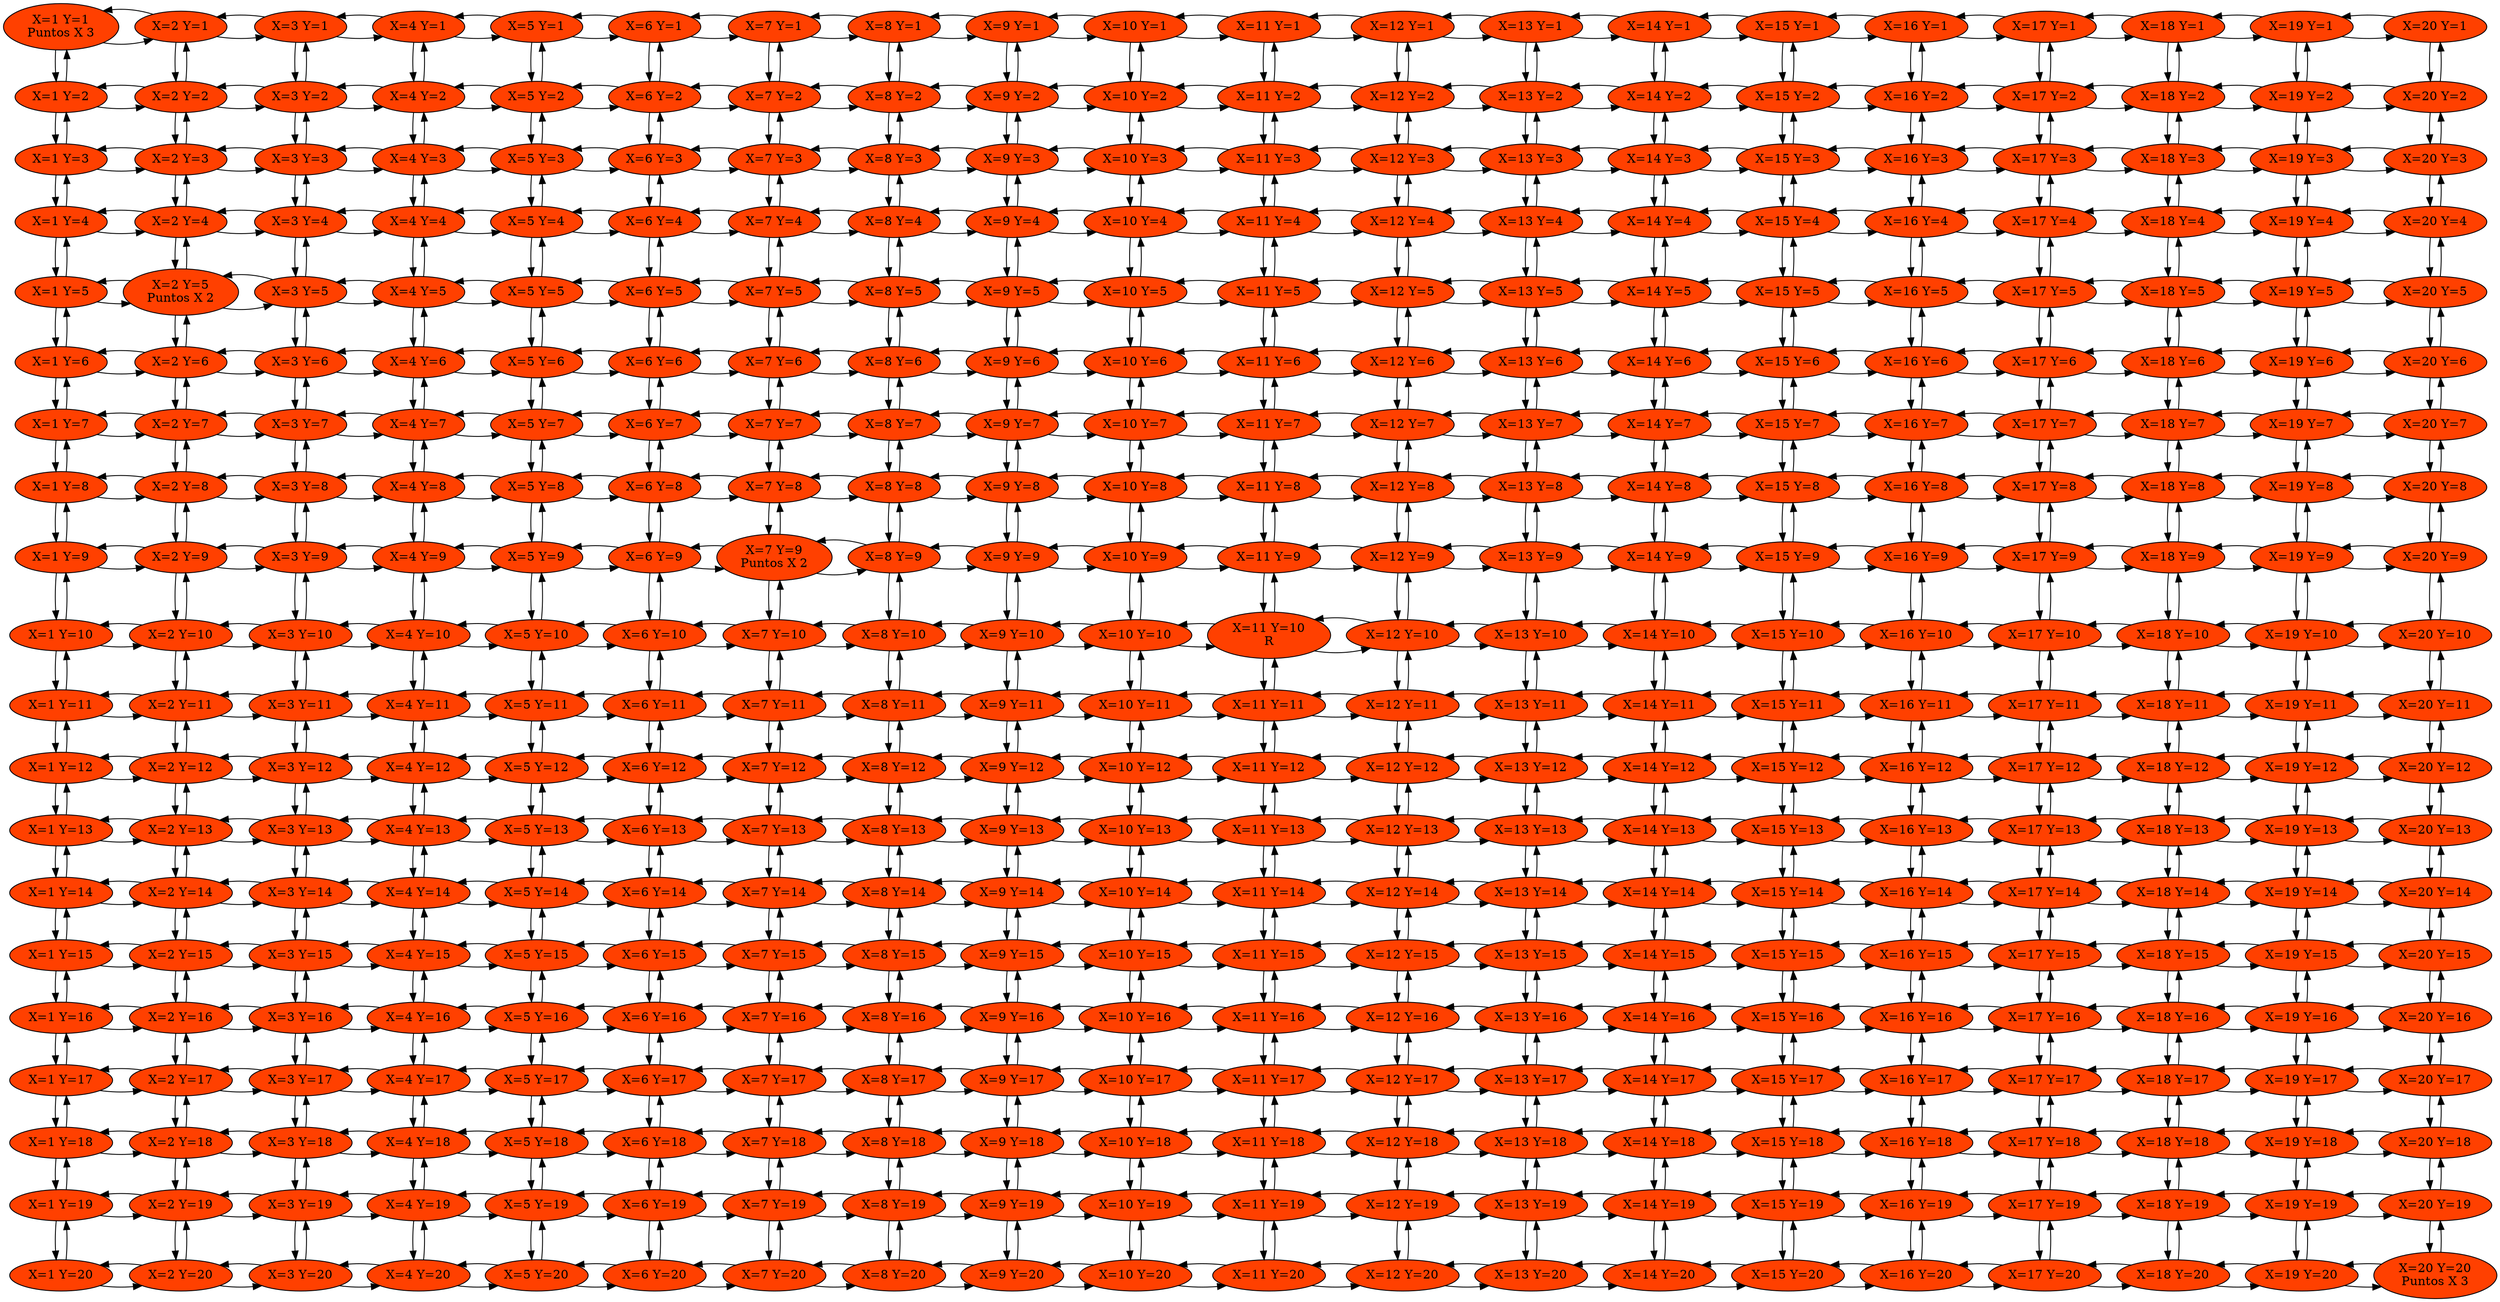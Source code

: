 digraph B{
nodoc1f1[label="X=1 Y=1
Puntos X 3",style=filled, fillcolor="#FF4000", group = r1]
nodoc1f1 -> nodoc1f2
nodoc1f1 -> nodoc2f1
{rank = same; nodoc1f1 nodoc2f1}
nodoc1f2[label="X=1 Y=2
",style=filled, fillcolor="#FF4000", group = r1]
nodoc1f2 -> nodoc1f1
nodoc1f2 -> nodoc1f3
nodoc1f2 -> nodoc2f2
{rank = same; nodoc1f2 nodoc2f2}
nodoc1f3[label="X=1 Y=3
",style=filled, fillcolor="#FF4000", group = r1]
nodoc1f3 -> nodoc1f2
nodoc1f3 -> nodoc1f4
nodoc1f3 -> nodoc2f3
{rank = same; nodoc1f3 nodoc2f3}
nodoc1f4[label="X=1 Y=4
",style=filled, fillcolor="#FF4000", group = r1]
nodoc1f4 -> nodoc1f3
nodoc1f4 -> nodoc1f5
nodoc1f4 -> nodoc2f4
{rank = same; nodoc1f4 nodoc2f4}
nodoc1f5[label="X=1 Y=5
",style=filled, fillcolor="#FF4000", group = r1]
nodoc1f5 -> nodoc1f4
nodoc1f5 -> nodoc1f6
nodoc1f5 -> nodoc2f5
{rank = same; nodoc1f5 nodoc2f5}
nodoc1f6[label="X=1 Y=6
",style=filled, fillcolor="#FF4000", group = r1]
nodoc1f6 -> nodoc1f5
nodoc1f6 -> nodoc1f7
nodoc1f6 -> nodoc2f6
{rank = same; nodoc1f6 nodoc2f6}
nodoc1f7[label="X=1 Y=7
",style=filled, fillcolor="#FF4000", group = r1]
nodoc1f7 -> nodoc1f6
nodoc1f7 -> nodoc1f8
nodoc1f7 -> nodoc2f7
{rank = same; nodoc1f7 nodoc2f7}
nodoc1f8[label="X=1 Y=8
",style=filled, fillcolor="#FF4000", group = r1]
nodoc1f8 -> nodoc1f7
nodoc1f8 -> nodoc1f9
nodoc1f8 -> nodoc2f8
{rank = same; nodoc1f8 nodoc2f8}
nodoc1f9[label="X=1 Y=9
",style=filled, fillcolor="#FF4000", group = r1]
nodoc1f9 -> nodoc1f8
nodoc1f9 -> nodoc1f10
nodoc1f9 -> nodoc2f9
{rank = same; nodoc1f9 nodoc2f9}
nodoc1f10[label="X=1 Y=10
",style=filled, fillcolor="#FF4000", group = r1]
nodoc1f10 -> nodoc1f9
nodoc1f10 -> nodoc1f11
nodoc1f10 -> nodoc2f10
{rank = same; nodoc1f10 nodoc2f10}
nodoc1f11[label="X=1 Y=11
",style=filled, fillcolor="#FF4000", group = r1]
nodoc1f11 -> nodoc1f10
nodoc1f11 -> nodoc1f12
nodoc1f11 -> nodoc2f11
{rank = same; nodoc1f11 nodoc2f11}
nodoc1f12[label="X=1 Y=12
",style=filled, fillcolor="#FF4000", group = r1]
nodoc1f12 -> nodoc1f11
nodoc1f12 -> nodoc1f13
nodoc1f12 -> nodoc2f12
{rank = same; nodoc1f12 nodoc2f12}
nodoc1f13[label="X=1 Y=13
",style=filled, fillcolor="#FF4000", group = r1]
nodoc1f13 -> nodoc1f12
nodoc1f13 -> nodoc1f14
nodoc1f13 -> nodoc2f13
{rank = same; nodoc1f13 nodoc2f13}
nodoc1f14[label="X=1 Y=14
",style=filled, fillcolor="#FF4000", group = r1]
nodoc1f14 -> nodoc1f13
nodoc1f14 -> nodoc1f15
nodoc1f14 -> nodoc2f14
{rank = same; nodoc1f14 nodoc2f14}
nodoc1f15[label="X=1 Y=15
",style=filled, fillcolor="#FF4000", group = r1]
nodoc1f15 -> nodoc1f14
nodoc1f15 -> nodoc1f16
nodoc1f15 -> nodoc2f15
{rank = same; nodoc1f15 nodoc2f15}
nodoc1f16[label="X=1 Y=16
",style=filled, fillcolor="#FF4000", group = r1]
nodoc1f16 -> nodoc1f15
nodoc1f16 -> nodoc1f17
nodoc1f16 -> nodoc2f16
{rank = same; nodoc1f16 nodoc2f16}
nodoc1f17[label="X=1 Y=17
",style=filled, fillcolor="#FF4000", group = r1]
nodoc1f17 -> nodoc1f16
nodoc1f17 -> nodoc1f18
nodoc1f17 -> nodoc2f17
{rank = same; nodoc1f17 nodoc2f17}
nodoc1f18[label="X=1 Y=18
",style=filled, fillcolor="#FF4000", group = r1]
nodoc1f18 -> nodoc1f17
nodoc1f18 -> nodoc1f19
nodoc1f18 -> nodoc2f18
{rank = same; nodoc1f18 nodoc2f18}
nodoc1f19[label="X=1 Y=19
",style=filled, fillcolor="#FF4000", group = r1]
nodoc1f19 -> nodoc1f18
nodoc1f19 -> nodoc1f20
nodoc1f19 -> nodoc2f19
{rank = same; nodoc1f19 nodoc2f19}
nodoc1f20[label="X=1 Y=20
",style=filled, fillcolor="#FF4000", group = r1]
nodoc1f20 -> nodoc1f19
nodoc1f20 -> nodoc2f20
{rank = same; nodoc1f20 nodoc2f20}
nodoc2f1[label="X=2 Y=1
",style=filled, fillcolor="#FF4000", group = r2]
nodoc2f1 -> nodoc2f2
nodoc2f1 -> nodoc1f1
nodoc2f1 -> nodoc3f1
{rank = same; nodoc2f1 nodoc3f1}
nodoc2f2[label="X=2 Y=2
",style=filled, fillcolor="#FF4000", group = r2]
nodoc2f2 -> nodoc2f1
nodoc2f2 -> nodoc2f3
nodoc2f2 -> nodoc1f2
nodoc2f2 -> nodoc3f2
{rank = same; nodoc2f2 nodoc3f2}
nodoc2f3[label="X=2 Y=3
",style=filled, fillcolor="#FF4000", group = r2]
nodoc2f3 -> nodoc2f2
nodoc2f3 -> nodoc2f4
nodoc2f3 -> nodoc1f3
nodoc2f3 -> nodoc3f3
{rank = same; nodoc2f3 nodoc3f3}
nodoc2f4[label="X=2 Y=4
",style=filled, fillcolor="#FF4000", group = r2]
nodoc2f4 -> nodoc2f3
nodoc2f4 -> nodoc2f5
nodoc2f4 -> nodoc1f4
nodoc2f4 -> nodoc3f4
{rank = same; nodoc2f4 nodoc3f4}
nodoc2f5[label="X=2 Y=5
Puntos X 2",style=filled, fillcolor="#FF4000", group = r2]
nodoc2f5 -> nodoc2f4
nodoc2f5 -> nodoc2f6
nodoc2f5 -> nodoc1f5
nodoc2f5 -> nodoc3f5
{rank = same; nodoc2f5 nodoc3f5}
nodoc2f6[label="X=2 Y=6
",style=filled, fillcolor="#FF4000", group = r2]
nodoc2f6 -> nodoc2f5
nodoc2f6 -> nodoc2f7
nodoc2f6 -> nodoc1f6
nodoc2f6 -> nodoc3f6
{rank = same; nodoc2f6 nodoc3f6}
nodoc2f7[label="X=2 Y=7
",style=filled, fillcolor="#FF4000", group = r2]
nodoc2f7 -> nodoc2f6
nodoc2f7 -> nodoc2f8
nodoc2f7 -> nodoc1f7
nodoc2f7 -> nodoc3f7
{rank = same; nodoc2f7 nodoc3f7}
nodoc2f8[label="X=2 Y=8
",style=filled, fillcolor="#FF4000", group = r2]
nodoc2f8 -> nodoc2f7
nodoc2f8 -> nodoc2f9
nodoc2f8 -> nodoc1f8
nodoc2f8 -> nodoc3f8
{rank = same; nodoc2f8 nodoc3f8}
nodoc2f9[label="X=2 Y=9
",style=filled, fillcolor="#FF4000", group = r2]
nodoc2f9 -> nodoc2f8
nodoc2f9 -> nodoc2f10
nodoc2f9 -> nodoc1f9
nodoc2f9 -> nodoc3f9
{rank = same; nodoc2f9 nodoc3f9}
nodoc2f10[label="X=2 Y=10
",style=filled, fillcolor="#FF4000", group = r2]
nodoc2f10 -> nodoc2f9
nodoc2f10 -> nodoc2f11
nodoc2f10 -> nodoc1f10
nodoc2f10 -> nodoc3f10
{rank = same; nodoc2f10 nodoc3f10}
nodoc2f11[label="X=2 Y=11
",style=filled, fillcolor="#FF4000", group = r2]
nodoc2f11 -> nodoc2f10
nodoc2f11 -> nodoc2f12
nodoc2f11 -> nodoc1f11
nodoc2f11 -> nodoc3f11
{rank = same; nodoc2f11 nodoc3f11}
nodoc2f12[label="X=2 Y=12
",style=filled, fillcolor="#FF4000", group = r2]
nodoc2f12 -> nodoc2f11
nodoc2f12 -> nodoc2f13
nodoc2f12 -> nodoc1f12
nodoc2f12 -> nodoc3f12
{rank = same; nodoc2f12 nodoc3f12}
nodoc2f13[label="X=2 Y=13
",style=filled, fillcolor="#FF4000", group = r2]
nodoc2f13 -> nodoc2f12
nodoc2f13 -> nodoc2f14
nodoc2f13 -> nodoc1f13
nodoc2f13 -> nodoc3f13
{rank = same; nodoc2f13 nodoc3f13}
nodoc2f14[label="X=2 Y=14
",style=filled, fillcolor="#FF4000", group = r2]
nodoc2f14 -> nodoc2f13
nodoc2f14 -> nodoc2f15
nodoc2f14 -> nodoc1f14
nodoc2f14 -> nodoc3f14
{rank = same; nodoc2f14 nodoc3f14}
nodoc2f15[label="X=2 Y=15
",style=filled, fillcolor="#FF4000", group = r2]
nodoc2f15 -> nodoc2f14
nodoc2f15 -> nodoc2f16
nodoc2f15 -> nodoc1f15
nodoc2f15 -> nodoc3f15
{rank = same; nodoc2f15 nodoc3f15}
nodoc2f16[label="X=2 Y=16
",style=filled, fillcolor="#FF4000", group = r2]
nodoc2f16 -> nodoc2f15
nodoc2f16 -> nodoc2f17
nodoc2f16 -> nodoc1f16
nodoc2f16 -> nodoc3f16
{rank = same; nodoc2f16 nodoc3f16}
nodoc2f17[label="X=2 Y=17
",style=filled, fillcolor="#FF4000", group = r2]
nodoc2f17 -> nodoc2f16
nodoc2f17 -> nodoc2f18
nodoc2f17 -> nodoc1f17
nodoc2f17 -> nodoc3f17
{rank = same; nodoc2f17 nodoc3f17}
nodoc2f18[label="X=2 Y=18
",style=filled, fillcolor="#FF4000", group = r2]
nodoc2f18 -> nodoc2f17
nodoc2f18 -> nodoc2f19
nodoc2f18 -> nodoc1f18
nodoc2f18 -> nodoc3f18
{rank = same; nodoc2f18 nodoc3f18}
nodoc2f19[label="X=2 Y=19
",style=filled, fillcolor="#FF4000", group = r2]
nodoc2f19 -> nodoc2f18
nodoc2f19 -> nodoc2f20
nodoc2f19 -> nodoc1f19
nodoc2f19 -> nodoc3f19
{rank = same; nodoc2f19 nodoc3f19}
nodoc2f20[label="X=2 Y=20
",style=filled, fillcolor="#FF4000", group = r2]
nodoc2f20 -> nodoc2f19
nodoc2f20 -> nodoc1f20
nodoc2f20 -> nodoc3f20
{rank = same; nodoc2f20 nodoc3f20}
nodoc3f1[label="X=3 Y=1
",style=filled, fillcolor="#FF4000", group = r3]
nodoc3f1 -> nodoc3f2
nodoc3f1 -> nodoc2f1
nodoc3f1 -> nodoc4f1
{rank = same; nodoc3f1 nodoc4f1}
nodoc3f2[label="X=3 Y=2
",style=filled, fillcolor="#FF4000", group = r3]
nodoc3f2 -> nodoc3f1
nodoc3f2 -> nodoc3f3
nodoc3f2 -> nodoc2f2
nodoc3f2 -> nodoc4f2
{rank = same; nodoc3f2 nodoc4f2}
nodoc3f3[label="X=3 Y=3
",style=filled, fillcolor="#FF4000", group = r3]
nodoc3f3 -> nodoc3f2
nodoc3f3 -> nodoc3f4
nodoc3f3 -> nodoc2f3
nodoc3f3 -> nodoc4f3
{rank = same; nodoc3f3 nodoc4f3}
nodoc3f4[label="X=3 Y=4
",style=filled, fillcolor="#FF4000", group = r3]
nodoc3f4 -> nodoc3f3
nodoc3f4 -> nodoc3f5
nodoc3f4 -> nodoc2f4
nodoc3f4 -> nodoc4f4
{rank = same; nodoc3f4 nodoc4f4}
nodoc3f5[label="X=3 Y=5
",style=filled, fillcolor="#FF4000", group = r3]
nodoc3f5 -> nodoc3f4
nodoc3f5 -> nodoc3f6
nodoc3f5 -> nodoc2f5
nodoc3f5 -> nodoc4f5
{rank = same; nodoc3f5 nodoc4f5}
nodoc3f6[label="X=3 Y=6
",style=filled, fillcolor="#FF4000", group = r3]
nodoc3f6 -> nodoc3f5
nodoc3f6 -> nodoc3f7
nodoc3f6 -> nodoc2f6
nodoc3f6 -> nodoc4f6
{rank = same; nodoc3f6 nodoc4f6}
nodoc3f7[label="X=3 Y=7
",style=filled, fillcolor="#FF4000", group = r3]
nodoc3f7 -> nodoc3f6
nodoc3f7 -> nodoc3f8
nodoc3f7 -> nodoc2f7
nodoc3f7 -> nodoc4f7
{rank = same; nodoc3f7 nodoc4f7}
nodoc3f8[label="X=3 Y=8
",style=filled, fillcolor="#FF4000", group = r3]
nodoc3f8 -> nodoc3f7
nodoc3f8 -> nodoc3f9
nodoc3f8 -> nodoc2f8
nodoc3f8 -> nodoc4f8
{rank = same; nodoc3f8 nodoc4f8}
nodoc3f9[label="X=3 Y=9
",style=filled, fillcolor="#FF4000", group = r3]
nodoc3f9 -> nodoc3f8
nodoc3f9 -> nodoc3f10
nodoc3f9 -> nodoc2f9
nodoc3f9 -> nodoc4f9
{rank = same; nodoc3f9 nodoc4f9}
nodoc3f10[label="X=3 Y=10
",style=filled, fillcolor="#FF4000", group = r3]
nodoc3f10 -> nodoc3f9
nodoc3f10 -> nodoc3f11
nodoc3f10 -> nodoc2f10
nodoc3f10 -> nodoc4f10
{rank = same; nodoc3f10 nodoc4f10}
nodoc3f11[label="X=3 Y=11
",style=filled, fillcolor="#FF4000", group = r3]
nodoc3f11 -> nodoc3f10
nodoc3f11 -> nodoc3f12
nodoc3f11 -> nodoc2f11
nodoc3f11 -> nodoc4f11
{rank = same; nodoc3f11 nodoc4f11}
nodoc3f12[label="X=3 Y=12
",style=filled, fillcolor="#FF4000", group = r3]
nodoc3f12 -> nodoc3f11
nodoc3f12 -> nodoc3f13
nodoc3f12 -> nodoc2f12
nodoc3f12 -> nodoc4f12
{rank = same; nodoc3f12 nodoc4f12}
nodoc3f13[label="X=3 Y=13
",style=filled, fillcolor="#FF4000", group = r3]
nodoc3f13 -> nodoc3f12
nodoc3f13 -> nodoc3f14
nodoc3f13 -> nodoc2f13
nodoc3f13 -> nodoc4f13
{rank = same; nodoc3f13 nodoc4f13}
nodoc3f14[label="X=3 Y=14
",style=filled, fillcolor="#FF4000", group = r3]
nodoc3f14 -> nodoc3f13
nodoc3f14 -> nodoc3f15
nodoc3f14 -> nodoc2f14
nodoc3f14 -> nodoc4f14
{rank = same; nodoc3f14 nodoc4f14}
nodoc3f15[label="X=3 Y=15
",style=filled, fillcolor="#FF4000", group = r3]
nodoc3f15 -> nodoc3f14
nodoc3f15 -> nodoc3f16
nodoc3f15 -> nodoc2f15
nodoc3f15 -> nodoc4f15
{rank = same; nodoc3f15 nodoc4f15}
nodoc3f16[label="X=3 Y=16
",style=filled, fillcolor="#FF4000", group = r3]
nodoc3f16 -> nodoc3f15
nodoc3f16 -> nodoc3f17
nodoc3f16 -> nodoc2f16
nodoc3f16 -> nodoc4f16
{rank = same; nodoc3f16 nodoc4f16}
nodoc3f17[label="X=3 Y=17
",style=filled, fillcolor="#FF4000", group = r3]
nodoc3f17 -> nodoc3f16
nodoc3f17 -> nodoc3f18
nodoc3f17 -> nodoc2f17
nodoc3f17 -> nodoc4f17
{rank = same; nodoc3f17 nodoc4f17}
nodoc3f18[label="X=3 Y=18
",style=filled, fillcolor="#FF4000", group = r3]
nodoc3f18 -> nodoc3f17
nodoc3f18 -> nodoc3f19
nodoc3f18 -> nodoc2f18
nodoc3f18 -> nodoc4f18
{rank = same; nodoc3f18 nodoc4f18}
nodoc3f19[label="X=3 Y=19
",style=filled, fillcolor="#FF4000", group = r3]
nodoc3f19 -> nodoc3f18
nodoc3f19 -> nodoc3f20
nodoc3f19 -> nodoc2f19
nodoc3f19 -> nodoc4f19
{rank = same; nodoc3f19 nodoc4f19}
nodoc3f20[label="X=3 Y=20
",style=filled, fillcolor="#FF4000", group = r3]
nodoc3f20 -> nodoc3f19
nodoc3f20 -> nodoc2f20
nodoc3f20 -> nodoc4f20
{rank = same; nodoc3f20 nodoc4f20}
nodoc4f1[label="X=4 Y=1
",style=filled, fillcolor="#FF4000", group = r4]
nodoc4f1 -> nodoc4f2
nodoc4f1 -> nodoc3f1
nodoc4f1 -> nodoc5f1
{rank = same; nodoc4f1 nodoc5f1}
nodoc4f2[label="X=4 Y=2
",style=filled, fillcolor="#FF4000", group = r4]
nodoc4f2 -> nodoc4f1
nodoc4f2 -> nodoc4f3
nodoc4f2 -> nodoc3f2
nodoc4f2 -> nodoc5f2
{rank = same; nodoc4f2 nodoc5f2}
nodoc4f3[label="X=4 Y=3
",style=filled, fillcolor="#FF4000", group = r4]
nodoc4f3 -> nodoc4f2
nodoc4f3 -> nodoc4f4
nodoc4f3 -> nodoc3f3
nodoc4f3 -> nodoc5f3
{rank = same; nodoc4f3 nodoc5f3}
nodoc4f4[label="X=4 Y=4
",style=filled, fillcolor="#FF4000", group = r4]
nodoc4f4 -> nodoc4f3
nodoc4f4 -> nodoc4f5
nodoc4f4 -> nodoc3f4
nodoc4f4 -> nodoc5f4
{rank = same; nodoc4f4 nodoc5f4}
nodoc4f5[label="X=4 Y=5
",style=filled, fillcolor="#FF4000", group = r4]
nodoc4f5 -> nodoc4f4
nodoc4f5 -> nodoc4f6
nodoc4f5 -> nodoc3f5
nodoc4f5 -> nodoc5f5
{rank = same; nodoc4f5 nodoc5f5}
nodoc4f6[label="X=4 Y=6
",style=filled, fillcolor="#FF4000", group = r4]
nodoc4f6 -> nodoc4f5
nodoc4f6 -> nodoc4f7
nodoc4f6 -> nodoc3f6
nodoc4f6 -> nodoc5f6
{rank = same; nodoc4f6 nodoc5f6}
nodoc4f7[label="X=4 Y=7
",style=filled, fillcolor="#FF4000", group = r4]
nodoc4f7 -> nodoc4f6
nodoc4f7 -> nodoc4f8
nodoc4f7 -> nodoc3f7
nodoc4f7 -> nodoc5f7
{rank = same; nodoc4f7 nodoc5f7}
nodoc4f8[label="X=4 Y=8
",style=filled, fillcolor="#FF4000", group = r4]
nodoc4f8 -> nodoc4f7
nodoc4f8 -> nodoc4f9
nodoc4f8 -> nodoc3f8
nodoc4f8 -> nodoc5f8
{rank = same; nodoc4f8 nodoc5f8}
nodoc4f9[label="X=4 Y=9
",style=filled, fillcolor="#FF4000", group = r4]
nodoc4f9 -> nodoc4f8
nodoc4f9 -> nodoc4f10
nodoc4f9 -> nodoc3f9
nodoc4f9 -> nodoc5f9
{rank = same; nodoc4f9 nodoc5f9}
nodoc4f10[label="X=4 Y=10
",style=filled, fillcolor="#FF4000", group = r4]
nodoc4f10 -> nodoc4f9
nodoc4f10 -> nodoc4f11
nodoc4f10 -> nodoc3f10
nodoc4f10 -> nodoc5f10
{rank = same; nodoc4f10 nodoc5f10}
nodoc4f11[label="X=4 Y=11
",style=filled, fillcolor="#FF4000", group = r4]
nodoc4f11 -> nodoc4f10
nodoc4f11 -> nodoc4f12
nodoc4f11 -> nodoc3f11
nodoc4f11 -> nodoc5f11
{rank = same; nodoc4f11 nodoc5f11}
nodoc4f12[label="X=4 Y=12
",style=filled, fillcolor="#FF4000", group = r4]
nodoc4f12 -> nodoc4f11
nodoc4f12 -> nodoc4f13
nodoc4f12 -> nodoc3f12
nodoc4f12 -> nodoc5f12
{rank = same; nodoc4f12 nodoc5f12}
nodoc4f13[label="X=4 Y=13
",style=filled, fillcolor="#FF4000", group = r4]
nodoc4f13 -> nodoc4f12
nodoc4f13 -> nodoc4f14
nodoc4f13 -> nodoc3f13
nodoc4f13 -> nodoc5f13
{rank = same; nodoc4f13 nodoc5f13}
nodoc4f14[label="X=4 Y=14
",style=filled, fillcolor="#FF4000", group = r4]
nodoc4f14 -> nodoc4f13
nodoc4f14 -> nodoc4f15
nodoc4f14 -> nodoc3f14
nodoc4f14 -> nodoc5f14
{rank = same; nodoc4f14 nodoc5f14}
nodoc4f15[label="X=4 Y=15
",style=filled, fillcolor="#FF4000", group = r4]
nodoc4f15 -> nodoc4f14
nodoc4f15 -> nodoc4f16
nodoc4f15 -> nodoc3f15
nodoc4f15 -> nodoc5f15
{rank = same; nodoc4f15 nodoc5f15}
nodoc4f16[label="X=4 Y=16
",style=filled, fillcolor="#FF4000", group = r4]
nodoc4f16 -> nodoc4f15
nodoc4f16 -> nodoc4f17
nodoc4f16 -> nodoc3f16
nodoc4f16 -> nodoc5f16
{rank = same; nodoc4f16 nodoc5f16}
nodoc4f17[label="X=4 Y=17
",style=filled, fillcolor="#FF4000", group = r4]
nodoc4f17 -> nodoc4f16
nodoc4f17 -> nodoc4f18
nodoc4f17 -> nodoc3f17
nodoc4f17 -> nodoc5f17
{rank = same; nodoc4f17 nodoc5f17}
nodoc4f18[label="X=4 Y=18
",style=filled, fillcolor="#FF4000", group = r4]
nodoc4f18 -> nodoc4f17
nodoc4f18 -> nodoc4f19
nodoc4f18 -> nodoc3f18
nodoc4f18 -> nodoc5f18
{rank = same; nodoc4f18 nodoc5f18}
nodoc4f19[label="X=4 Y=19
",style=filled, fillcolor="#FF4000", group = r4]
nodoc4f19 -> nodoc4f18
nodoc4f19 -> nodoc4f20
nodoc4f19 -> nodoc3f19
nodoc4f19 -> nodoc5f19
{rank = same; nodoc4f19 nodoc5f19}
nodoc4f20[label="X=4 Y=20
",style=filled, fillcolor="#FF4000", group = r4]
nodoc4f20 -> nodoc4f19
nodoc4f20 -> nodoc3f20
nodoc4f20 -> nodoc5f20
{rank = same; nodoc4f20 nodoc5f20}
nodoc5f1[label="X=5 Y=1
",style=filled, fillcolor="#FF4000", group = r5]
nodoc5f1 -> nodoc5f2
nodoc5f1 -> nodoc4f1
nodoc5f1 -> nodoc6f1
{rank = same; nodoc5f1 nodoc6f1}
nodoc5f2[label="X=5 Y=2
",style=filled, fillcolor="#FF4000", group = r5]
nodoc5f2 -> nodoc5f1
nodoc5f2 -> nodoc5f3
nodoc5f2 -> nodoc4f2
nodoc5f2 -> nodoc6f2
{rank = same; nodoc5f2 nodoc6f2}
nodoc5f3[label="X=5 Y=3
",style=filled, fillcolor="#FF4000", group = r5]
nodoc5f3 -> nodoc5f2
nodoc5f3 -> nodoc5f4
nodoc5f3 -> nodoc4f3
nodoc5f3 -> nodoc6f3
{rank = same; nodoc5f3 nodoc6f3}
nodoc5f4[label="X=5 Y=4
",style=filled, fillcolor="#FF4000", group = r5]
nodoc5f4 -> nodoc5f3
nodoc5f4 -> nodoc5f5
nodoc5f4 -> nodoc4f4
nodoc5f4 -> nodoc6f4
{rank = same; nodoc5f4 nodoc6f4}
nodoc5f5[label="X=5 Y=5
",style=filled, fillcolor="#FF4000", group = r5]
nodoc5f5 -> nodoc5f4
nodoc5f5 -> nodoc5f6
nodoc5f5 -> nodoc4f5
nodoc5f5 -> nodoc6f5
{rank = same; nodoc5f5 nodoc6f5}
nodoc5f6[label="X=5 Y=6
",style=filled, fillcolor="#FF4000", group = r5]
nodoc5f6 -> nodoc5f5
nodoc5f6 -> nodoc5f7
nodoc5f6 -> nodoc4f6
nodoc5f6 -> nodoc6f6
{rank = same; nodoc5f6 nodoc6f6}
nodoc5f7[label="X=5 Y=7
",style=filled, fillcolor="#FF4000", group = r5]
nodoc5f7 -> nodoc5f6
nodoc5f7 -> nodoc5f8
nodoc5f7 -> nodoc4f7
nodoc5f7 -> nodoc6f7
{rank = same; nodoc5f7 nodoc6f7}
nodoc5f8[label="X=5 Y=8
",style=filled, fillcolor="#FF4000", group = r5]
nodoc5f8 -> nodoc5f7
nodoc5f8 -> nodoc5f9
nodoc5f8 -> nodoc4f8
nodoc5f8 -> nodoc6f8
{rank = same; nodoc5f8 nodoc6f8}
nodoc5f9[label="X=5 Y=9
",style=filled, fillcolor="#FF4000", group = r5]
nodoc5f9 -> nodoc5f8
nodoc5f9 -> nodoc5f10
nodoc5f9 -> nodoc4f9
nodoc5f9 -> nodoc6f9
{rank = same; nodoc5f9 nodoc6f9}
nodoc5f10[label="X=5 Y=10
",style=filled, fillcolor="#FF4000", group = r5]
nodoc5f10 -> nodoc5f9
nodoc5f10 -> nodoc5f11
nodoc5f10 -> nodoc4f10
nodoc5f10 -> nodoc6f10
{rank = same; nodoc5f10 nodoc6f10}
nodoc5f11[label="X=5 Y=11
",style=filled, fillcolor="#FF4000", group = r5]
nodoc5f11 -> nodoc5f10
nodoc5f11 -> nodoc5f12
nodoc5f11 -> nodoc4f11
nodoc5f11 -> nodoc6f11
{rank = same; nodoc5f11 nodoc6f11}
nodoc5f12[label="X=5 Y=12
",style=filled, fillcolor="#FF4000", group = r5]
nodoc5f12 -> nodoc5f11
nodoc5f12 -> nodoc5f13
nodoc5f12 -> nodoc4f12
nodoc5f12 -> nodoc6f12
{rank = same; nodoc5f12 nodoc6f12}
nodoc5f13[label="X=5 Y=13
",style=filled, fillcolor="#FF4000", group = r5]
nodoc5f13 -> nodoc5f12
nodoc5f13 -> nodoc5f14
nodoc5f13 -> nodoc4f13
nodoc5f13 -> nodoc6f13
{rank = same; nodoc5f13 nodoc6f13}
nodoc5f14[label="X=5 Y=14
",style=filled, fillcolor="#FF4000", group = r5]
nodoc5f14 -> nodoc5f13
nodoc5f14 -> nodoc5f15
nodoc5f14 -> nodoc4f14
nodoc5f14 -> nodoc6f14
{rank = same; nodoc5f14 nodoc6f14}
nodoc5f15[label="X=5 Y=15
",style=filled, fillcolor="#FF4000", group = r5]
nodoc5f15 -> nodoc5f14
nodoc5f15 -> nodoc5f16
nodoc5f15 -> nodoc4f15
nodoc5f15 -> nodoc6f15
{rank = same; nodoc5f15 nodoc6f15}
nodoc5f16[label="X=5 Y=16
",style=filled, fillcolor="#FF4000", group = r5]
nodoc5f16 -> nodoc5f15
nodoc5f16 -> nodoc5f17
nodoc5f16 -> nodoc4f16
nodoc5f16 -> nodoc6f16
{rank = same; nodoc5f16 nodoc6f16}
nodoc5f17[label="X=5 Y=17
",style=filled, fillcolor="#FF4000", group = r5]
nodoc5f17 -> nodoc5f16
nodoc5f17 -> nodoc5f18
nodoc5f17 -> nodoc4f17
nodoc5f17 -> nodoc6f17
{rank = same; nodoc5f17 nodoc6f17}
nodoc5f18[label="X=5 Y=18
",style=filled, fillcolor="#FF4000", group = r5]
nodoc5f18 -> nodoc5f17
nodoc5f18 -> nodoc5f19
nodoc5f18 -> nodoc4f18
nodoc5f18 -> nodoc6f18
{rank = same; nodoc5f18 nodoc6f18}
nodoc5f19[label="X=5 Y=19
",style=filled, fillcolor="#FF4000", group = r5]
nodoc5f19 -> nodoc5f18
nodoc5f19 -> nodoc5f20
nodoc5f19 -> nodoc4f19
nodoc5f19 -> nodoc6f19
{rank = same; nodoc5f19 nodoc6f19}
nodoc5f20[label="X=5 Y=20
",style=filled, fillcolor="#FF4000", group = r5]
nodoc5f20 -> nodoc5f19
nodoc5f20 -> nodoc4f20
nodoc5f20 -> nodoc6f20
{rank = same; nodoc5f20 nodoc6f20}
nodoc6f1[label="X=6 Y=1
",style=filled, fillcolor="#FF4000", group = r6]
nodoc6f1 -> nodoc6f2
nodoc6f1 -> nodoc5f1
nodoc6f1 -> nodoc7f1
{rank = same; nodoc6f1 nodoc7f1}
nodoc6f2[label="X=6 Y=2
",style=filled, fillcolor="#FF4000", group = r6]
nodoc6f2 -> nodoc6f1
nodoc6f2 -> nodoc6f3
nodoc6f2 -> nodoc5f2
nodoc6f2 -> nodoc7f2
{rank = same; nodoc6f2 nodoc7f2}
nodoc6f3[label="X=6 Y=3
",style=filled, fillcolor="#FF4000", group = r6]
nodoc6f3 -> nodoc6f2
nodoc6f3 -> nodoc6f4
nodoc6f3 -> nodoc5f3
nodoc6f3 -> nodoc7f3
{rank = same; nodoc6f3 nodoc7f3}
nodoc6f4[label="X=6 Y=4
",style=filled, fillcolor="#FF4000", group = r6]
nodoc6f4 -> nodoc6f3
nodoc6f4 -> nodoc6f5
nodoc6f4 -> nodoc5f4
nodoc6f4 -> nodoc7f4
{rank = same; nodoc6f4 nodoc7f4}
nodoc6f5[label="X=6 Y=5
",style=filled, fillcolor="#FF4000", group = r6]
nodoc6f5 -> nodoc6f4
nodoc6f5 -> nodoc6f6
nodoc6f5 -> nodoc5f5
nodoc6f5 -> nodoc7f5
{rank = same; nodoc6f5 nodoc7f5}
nodoc6f6[label="X=6 Y=6
",style=filled, fillcolor="#FF4000", group = r6]
nodoc6f6 -> nodoc6f5
nodoc6f6 -> nodoc6f7
nodoc6f6 -> nodoc5f6
nodoc6f6 -> nodoc7f6
{rank = same; nodoc6f6 nodoc7f6}
nodoc6f7[label="X=6 Y=7
",style=filled, fillcolor="#FF4000", group = r6]
nodoc6f7 -> nodoc6f6
nodoc6f7 -> nodoc6f8
nodoc6f7 -> nodoc5f7
nodoc6f7 -> nodoc7f7
{rank = same; nodoc6f7 nodoc7f7}
nodoc6f8[label="X=6 Y=8
",style=filled, fillcolor="#FF4000", group = r6]
nodoc6f8 -> nodoc6f7
nodoc6f8 -> nodoc6f9
nodoc6f8 -> nodoc5f8
nodoc6f8 -> nodoc7f8
{rank = same; nodoc6f8 nodoc7f8}
nodoc6f9[label="X=6 Y=9
",style=filled, fillcolor="#FF4000", group = r6]
nodoc6f9 -> nodoc6f8
nodoc6f9 -> nodoc6f10
nodoc6f9 -> nodoc5f9
nodoc6f9 -> nodoc7f9
{rank = same; nodoc6f9 nodoc7f9}
nodoc6f10[label="X=6 Y=10
",style=filled, fillcolor="#FF4000", group = r6]
nodoc6f10 -> nodoc6f9
nodoc6f10 -> nodoc6f11
nodoc6f10 -> nodoc5f10
nodoc6f10 -> nodoc7f10
{rank = same; nodoc6f10 nodoc7f10}
nodoc6f11[label="X=6 Y=11
",style=filled, fillcolor="#FF4000", group = r6]
nodoc6f11 -> nodoc6f10
nodoc6f11 -> nodoc6f12
nodoc6f11 -> nodoc5f11
nodoc6f11 -> nodoc7f11
{rank = same; nodoc6f11 nodoc7f11}
nodoc6f12[label="X=6 Y=12
",style=filled, fillcolor="#FF4000", group = r6]
nodoc6f12 -> nodoc6f11
nodoc6f12 -> nodoc6f13
nodoc6f12 -> nodoc5f12
nodoc6f12 -> nodoc7f12
{rank = same; nodoc6f12 nodoc7f12}
nodoc6f13[label="X=6 Y=13
",style=filled, fillcolor="#FF4000", group = r6]
nodoc6f13 -> nodoc6f12
nodoc6f13 -> nodoc6f14
nodoc6f13 -> nodoc5f13
nodoc6f13 -> nodoc7f13
{rank = same; nodoc6f13 nodoc7f13}
nodoc6f14[label="X=6 Y=14
",style=filled, fillcolor="#FF4000", group = r6]
nodoc6f14 -> nodoc6f13
nodoc6f14 -> nodoc6f15
nodoc6f14 -> nodoc5f14
nodoc6f14 -> nodoc7f14
{rank = same; nodoc6f14 nodoc7f14}
nodoc6f15[label="X=6 Y=15
",style=filled, fillcolor="#FF4000", group = r6]
nodoc6f15 -> nodoc6f14
nodoc6f15 -> nodoc6f16
nodoc6f15 -> nodoc5f15
nodoc6f15 -> nodoc7f15
{rank = same; nodoc6f15 nodoc7f15}
nodoc6f16[label="X=6 Y=16
",style=filled, fillcolor="#FF4000", group = r6]
nodoc6f16 -> nodoc6f15
nodoc6f16 -> nodoc6f17
nodoc6f16 -> nodoc5f16
nodoc6f16 -> nodoc7f16
{rank = same; nodoc6f16 nodoc7f16}
nodoc6f17[label="X=6 Y=17
",style=filled, fillcolor="#FF4000", group = r6]
nodoc6f17 -> nodoc6f16
nodoc6f17 -> nodoc6f18
nodoc6f17 -> nodoc5f17
nodoc6f17 -> nodoc7f17
{rank = same; nodoc6f17 nodoc7f17}
nodoc6f18[label="X=6 Y=18
",style=filled, fillcolor="#FF4000", group = r6]
nodoc6f18 -> nodoc6f17
nodoc6f18 -> nodoc6f19
nodoc6f18 -> nodoc5f18
nodoc6f18 -> nodoc7f18
{rank = same; nodoc6f18 nodoc7f18}
nodoc6f19[label="X=6 Y=19
",style=filled, fillcolor="#FF4000", group = r6]
nodoc6f19 -> nodoc6f18
nodoc6f19 -> nodoc6f20
nodoc6f19 -> nodoc5f19
nodoc6f19 -> nodoc7f19
{rank = same; nodoc6f19 nodoc7f19}
nodoc6f20[label="X=6 Y=20
",style=filled, fillcolor="#FF4000", group = r6]
nodoc6f20 -> nodoc6f19
nodoc6f20 -> nodoc5f20
nodoc6f20 -> nodoc7f20
{rank = same; nodoc6f20 nodoc7f20}
nodoc7f1[label="X=7 Y=1
",style=filled, fillcolor="#FF4000", group = r7]
nodoc7f1 -> nodoc7f2
nodoc7f1 -> nodoc6f1
nodoc7f1 -> nodoc8f1
{rank = same; nodoc7f1 nodoc8f1}
nodoc7f2[label="X=7 Y=2
",style=filled, fillcolor="#FF4000", group = r7]
nodoc7f2 -> nodoc7f1
nodoc7f2 -> nodoc7f3
nodoc7f2 -> nodoc6f2
nodoc7f2 -> nodoc8f2
{rank = same; nodoc7f2 nodoc8f2}
nodoc7f3[label="X=7 Y=3
",style=filled, fillcolor="#FF4000", group = r7]
nodoc7f3 -> nodoc7f2
nodoc7f3 -> nodoc7f4
nodoc7f3 -> nodoc6f3
nodoc7f3 -> nodoc8f3
{rank = same; nodoc7f3 nodoc8f3}
nodoc7f4[label="X=7 Y=4
",style=filled, fillcolor="#FF4000", group = r7]
nodoc7f4 -> nodoc7f3
nodoc7f4 -> nodoc7f5
nodoc7f4 -> nodoc6f4
nodoc7f4 -> nodoc8f4
{rank = same; nodoc7f4 nodoc8f4}
nodoc7f5[label="X=7 Y=5
",style=filled, fillcolor="#FF4000", group = r7]
nodoc7f5 -> nodoc7f4
nodoc7f5 -> nodoc7f6
nodoc7f5 -> nodoc6f5
nodoc7f5 -> nodoc8f5
{rank = same; nodoc7f5 nodoc8f5}
nodoc7f6[label="X=7 Y=6
",style=filled, fillcolor="#FF4000", group = r7]
nodoc7f6 -> nodoc7f5
nodoc7f6 -> nodoc7f7
nodoc7f6 -> nodoc6f6
nodoc7f6 -> nodoc8f6
{rank = same; nodoc7f6 nodoc8f6}
nodoc7f7[label="X=7 Y=7
",style=filled, fillcolor="#FF4000", group = r7]
nodoc7f7 -> nodoc7f6
nodoc7f7 -> nodoc7f8
nodoc7f7 -> nodoc6f7
nodoc7f7 -> nodoc8f7
{rank = same; nodoc7f7 nodoc8f7}
nodoc7f8[label="X=7 Y=8
",style=filled, fillcolor="#FF4000", group = r7]
nodoc7f8 -> nodoc7f7
nodoc7f8 -> nodoc7f9
nodoc7f8 -> nodoc6f8
nodoc7f8 -> nodoc8f8
{rank = same; nodoc7f8 nodoc8f8}
nodoc7f9[label="X=7 Y=9
Puntos X 2",style=filled, fillcolor="#FF4000", group = r7]
nodoc7f9 -> nodoc7f8
nodoc7f9 -> nodoc7f10
nodoc7f9 -> nodoc6f9
nodoc7f9 -> nodoc8f9
{rank = same; nodoc7f9 nodoc8f9}
nodoc7f10[label="X=7 Y=10
",style=filled, fillcolor="#FF4000", group = r7]
nodoc7f10 -> nodoc7f9
nodoc7f10 -> nodoc7f11
nodoc7f10 -> nodoc6f10
nodoc7f10 -> nodoc8f10
{rank = same; nodoc7f10 nodoc8f10}
nodoc7f11[label="X=7 Y=11
",style=filled, fillcolor="#FF4000", group = r7]
nodoc7f11 -> nodoc7f10
nodoc7f11 -> nodoc7f12
nodoc7f11 -> nodoc6f11
nodoc7f11 -> nodoc8f11
{rank = same; nodoc7f11 nodoc8f11}
nodoc7f12[label="X=7 Y=12
",style=filled, fillcolor="#FF4000", group = r7]
nodoc7f12 -> nodoc7f11
nodoc7f12 -> nodoc7f13
nodoc7f12 -> nodoc6f12
nodoc7f12 -> nodoc8f12
{rank = same; nodoc7f12 nodoc8f12}
nodoc7f13[label="X=7 Y=13
",style=filled, fillcolor="#FF4000", group = r7]
nodoc7f13 -> nodoc7f12
nodoc7f13 -> nodoc7f14
nodoc7f13 -> nodoc6f13
nodoc7f13 -> nodoc8f13
{rank = same; nodoc7f13 nodoc8f13}
nodoc7f14[label="X=7 Y=14
",style=filled, fillcolor="#FF4000", group = r7]
nodoc7f14 -> nodoc7f13
nodoc7f14 -> nodoc7f15
nodoc7f14 -> nodoc6f14
nodoc7f14 -> nodoc8f14
{rank = same; nodoc7f14 nodoc8f14}
nodoc7f15[label="X=7 Y=15
",style=filled, fillcolor="#FF4000", group = r7]
nodoc7f15 -> nodoc7f14
nodoc7f15 -> nodoc7f16
nodoc7f15 -> nodoc6f15
nodoc7f15 -> nodoc8f15
{rank = same; nodoc7f15 nodoc8f15}
nodoc7f16[label="X=7 Y=16
",style=filled, fillcolor="#FF4000", group = r7]
nodoc7f16 -> nodoc7f15
nodoc7f16 -> nodoc7f17
nodoc7f16 -> nodoc6f16
nodoc7f16 -> nodoc8f16
{rank = same; nodoc7f16 nodoc8f16}
nodoc7f17[label="X=7 Y=17
",style=filled, fillcolor="#FF4000", group = r7]
nodoc7f17 -> nodoc7f16
nodoc7f17 -> nodoc7f18
nodoc7f17 -> nodoc6f17
nodoc7f17 -> nodoc8f17
{rank = same; nodoc7f17 nodoc8f17}
nodoc7f18[label="X=7 Y=18
",style=filled, fillcolor="#FF4000", group = r7]
nodoc7f18 -> nodoc7f17
nodoc7f18 -> nodoc7f19
nodoc7f18 -> nodoc6f18
nodoc7f18 -> nodoc8f18
{rank = same; nodoc7f18 nodoc8f18}
nodoc7f19[label="X=7 Y=19
",style=filled, fillcolor="#FF4000", group = r7]
nodoc7f19 -> nodoc7f18
nodoc7f19 -> nodoc7f20
nodoc7f19 -> nodoc6f19
nodoc7f19 -> nodoc8f19
{rank = same; nodoc7f19 nodoc8f19}
nodoc7f20[label="X=7 Y=20
",style=filled, fillcolor="#FF4000", group = r7]
nodoc7f20 -> nodoc7f19
nodoc7f20 -> nodoc6f20
nodoc7f20 -> nodoc8f20
{rank = same; nodoc7f20 nodoc8f20}
nodoc8f1[label="X=8 Y=1
",style=filled, fillcolor="#FF4000", group = r8]
nodoc8f1 -> nodoc8f2
nodoc8f1 -> nodoc7f1
nodoc8f1 -> nodoc9f1
{rank = same; nodoc8f1 nodoc9f1}
nodoc8f2[label="X=8 Y=2
",style=filled, fillcolor="#FF4000", group = r8]
nodoc8f2 -> nodoc8f1
nodoc8f2 -> nodoc8f3
nodoc8f2 -> nodoc7f2
nodoc8f2 -> nodoc9f2
{rank = same; nodoc8f2 nodoc9f2}
nodoc8f3[label="X=8 Y=3
",style=filled, fillcolor="#FF4000", group = r8]
nodoc8f3 -> nodoc8f2
nodoc8f3 -> nodoc8f4
nodoc8f3 -> nodoc7f3
nodoc8f3 -> nodoc9f3
{rank = same; nodoc8f3 nodoc9f3}
nodoc8f4[label="X=8 Y=4
",style=filled, fillcolor="#FF4000", group = r8]
nodoc8f4 -> nodoc8f3
nodoc8f4 -> nodoc8f5
nodoc8f4 -> nodoc7f4
nodoc8f4 -> nodoc9f4
{rank = same; nodoc8f4 nodoc9f4}
nodoc8f5[label="X=8 Y=5
",style=filled, fillcolor="#FF4000", group = r8]
nodoc8f5 -> nodoc8f4
nodoc8f5 -> nodoc8f6
nodoc8f5 -> nodoc7f5
nodoc8f5 -> nodoc9f5
{rank = same; nodoc8f5 nodoc9f5}
nodoc8f6[label="X=8 Y=6
",style=filled, fillcolor="#FF4000", group = r8]
nodoc8f6 -> nodoc8f5
nodoc8f6 -> nodoc8f7
nodoc8f6 -> nodoc7f6
nodoc8f6 -> nodoc9f6
{rank = same; nodoc8f6 nodoc9f6}
nodoc8f7[label="X=8 Y=7
",style=filled, fillcolor="#FF4000", group = r8]
nodoc8f7 -> nodoc8f6
nodoc8f7 -> nodoc8f8
nodoc8f7 -> nodoc7f7
nodoc8f7 -> nodoc9f7
{rank = same; nodoc8f7 nodoc9f7}
nodoc8f8[label="X=8 Y=8
",style=filled, fillcolor="#FF4000", group = r8]
nodoc8f8 -> nodoc8f7
nodoc8f8 -> nodoc8f9
nodoc8f8 -> nodoc7f8
nodoc8f8 -> nodoc9f8
{rank = same; nodoc8f8 nodoc9f8}
nodoc8f9[label="X=8 Y=9
",style=filled, fillcolor="#FF4000", group = r8]
nodoc8f9 -> nodoc8f8
nodoc8f9 -> nodoc8f10
nodoc8f9 -> nodoc7f9
nodoc8f9 -> nodoc9f9
{rank = same; nodoc8f9 nodoc9f9}
nodoc8f10[label="X=8 Y=10
",style=filled, fillcolor="#FF4000", group = r8]
nodoc8f10 -> nodoc8f9
nodoc8f10 -> nodoc8f11
nodoc8f10 -> nodoc7f10
nodoc8f10 -> nodoc9f10
{rank = same; nodoc8f10 nodoc9f10}
nodoc8f11[label="X=8 Y=11
",style=filled, fillcolor="#FF4000", group = r8]
nodoc8f11 -> nodoc8f10
nodoc8f11 -> nodoc8f12
nodoc8f11 -> nodoc7f11
nodoc8f11 -> nodoc9f11
{rank = same; nodoc8f11 nodoc9f11}
nodoc8f12[label="X=8 Y=12
",style=filled, fillcolor="#FF4000", group = r8]
nodoc8f12 -> nodoc8f11
nodoc8f12 -> nodoc8f13
nodoc8f12 -> nodoc7f12
nodoc8f12 -> nodoc9f12
{rank = same; nodoc8f12 nodoc9f12}
nodoc8f13[label="X=8 Y=13
",style=filled, fillcolor="#FF4000", group = r8]
nodoc8f13 -> nodoc8f12
nodoc8f13 -> nodoc8f14
nodoc8f13 -> nodoc7f13
nodoc8f13 -> nodoc9f13
{rank = same; nodoc8f13 nodoc9f13}
nodoc8f14[label="X=8 Y=14
",style=filled, fillcolor="#FF4000", group = r8]
nodoc8f14 -> nodoc8f13
nodoc8f14 -> nodoc8f15
nodoc8f14 -> nodoc7f14
nodoc8f14 -> nodoc9f14
{rank = same; nodoc8f14 nodoc9f14}
nodoc8f15[label="X=8 Y=15
",style=filled, fillcolor="#FF4000", group = r8]
nodoc8f15 -> nodoc8f14
nodoc8f15 -> nodoc8f16
nodoc8f15 -> nodoc7f15
nodoc8f15 -> nodoc9f15
{rank = same; nodoc8f15 nodoc9f15}
nodoc8f16[label="X=8 Y=16
",style=filled, fillcolor="#FF4000", group = r8]
nodoc8f16 -> nodoc8f15
nodoc8f16 -> nodoc8f17
nodoc8f16 -> nodoc7f16
nodoc8f16 -> nodoc9f16
{rank = same; nodoc8f16 nodoc9f16}
nodoc8f17[label="X=8 Y=17
",style=filled, fillcolor="#FF4000", group = r8]
nodoc8f17 -> nodoc8f16
nodoc8f17 -> nodoc8f18
nodoc8f17 -> nodoc7f17
nodoc8f17 -> nodoc9f17
{rank = same; nodoc8f17 nodoc9f17}
nodoc8f18[label="X=8 Y=18
",style=filled, fillcolor="#FF4000", group = r8]
nodoc8f18 -> nodoc8f17
nodoc8f18 -> nodoc8f19
nodoc8f18 -> nodoc7f18
nodoc8f18 -> nodoc9f18
{rank = same; nodoc8f18 nodoc9f18}
nodoc8f19[label="X=8 Y=19
",style=filled, fillcolor="#FF4000", group = r8]
nodoc8f19 -> nodoc8f18
nodoc8f19 -> nodoc8f20
nodoc8f19 -> nodoc7f19
nodoc8f19 -> nodoc9f19
{rank = same; nodoc8f19 nodoc9f19}
nodoc8f20[label="X=8 Y=20
",style=filled, fillcolor="#FF4000", group = r8]
nodoc8f20 -> nodoc8f19
nodoc8f20 -> nodoc7f20
nodoc8f20 -> nodoc9f20
{rank = same; nodoc8f20 nodoc9f20}
nodoc9f1[label="X=9 Y=1
",style=filled, fillcolor="#FF4000", group = r9]
nodoc9f1 -> nodoc9f2
nodoc9f1 -> nodoc8f1
nodoc9f1 -> nodoc10f1
{rank = same; nodoc9f1 nodoc10f1}
nodoc9f2[label="X=9 Y=2
",style=filled, fillcolor="#FF4000", group = r9]
nodoc9f2 -> nodoc9f1
nodoc9f2 -> nodoc9f3
nodoc9f2 -> nodoc8f2
nodoc9f2 -> nodoc10f2
{rank = same; nodoc9f2 nodoc10f2}
nodoc9f3[label="X=9 Y=3
",style=filled, fillcolor="#FF4000", group = r9]
nodoc9f3 -> nodoc9f2
nodoc9f3 -> nodoc9f4
nodoc9f3 -> nodoc8f3
nodoc9f3 -> nodoc10f3
{rank = same; nodoc9f3 nodoc10f3}
nodoc9f4[label="X=9 Y=4
",style=filled, fillcolor="#FF4000", group = r9]
nodoc9f4 -> nodoc9f3
nodoc9f4 -> nodoc9f5
nodoc9f4 -> nodoc8f4
nodoc9f4 -> nodoc10f4
{rank = same; nodoc9f4 nodoc10f4}
nodoc9f5[label="X=9 Y=5
",style=filled, fillcolor="#FF4000", group = r9]
nodoc9f5 -> nodoc9f4
nodoc9f5 -> nodoc9f6
nodoc9f5 -> nodoc8f5
nodoc9f5 -> nodoc10f5
{rank = same; nodoc9f5 nodoc10f5}
nodoc9f6[label="X=9 Y=6
",style=filled, fillcolor="#FF4000", group = r9]
nodoc9f6 -> nodoc9f5
nodoc9f6 -> nodoc9f7
nodoc9f6 -> nodoc8f6
nodoc9f6 -> nodoc10f6
{rank = same; nodoc9f6 nodoc10f6}
nodoc9f7[label="X=9 Y=7
",style=filled, fillcolor="#FF4000", group = r9]
nodoc9f7 -> nodoc9f6
nodoc9f7 -> nodoc9f8
nodoc9f7 -> nodoc8f7
nodoc9f7 -> nodoc10f7
{rank = same; nodoc9f7 nodoc10f7}
nodoc9f8[label="X=9 Y=8
",style=filled, fillcolor="#FF4000", group = r9]
nodoc9f8 -> nodoc9f7
nodoc9f8 -> nodoc9f9
nodoc9f8 -> nodoc8f8
nodoc9f8 -> nodoc10f8
{rank = same; nodoc9f8 nodoc10f8}
nodoc9f9[label="X=9 Y=9
",style=filled, fillcolor="#FF4000", group = r9]
nodoc9f9 -> nodoc9f8
nodoc9f9 -> nodoc9f10
nodoc9f9 -> nodoc8f9
nodoc9f9 -> nodoc10f9
{rank = same; nodoc9f9 nodoc10f9}
nodoc9f10[label="X=9 Y=10
",style=filled, fillcolor="#FF4000", group = r9]
nodoc9f10 -> nodoc9f9
nodoc9f10 -> nodoc9f11
nodoc9f10 -> nodoc8f10
nodoc9f10 -> nodoc10f10
{rank = same; nodoc9f10 nodoc10f10}
nodoc9f11[label="X=9 Y=11
",style=filled, fillcolor="#FF4000", group = r9]
nodoc9f11 -> nodoc9f10
nodoc9f11 -> nodoc9f12
nodoc9f11 -> nodoc8f11
nodoc9f11 -> nodoc10f11
{rank = same; nodoc9f11 nodoc10f11}
nodoc9f12[label="X=9 Y=12
",style=filled, fillcolor="#FF4000", group = r9]
nodoc9f12 -> nodoc9f11
nodoc9f12 -> nodoc9f13
nodoc9f12 -> nodoc8f12
nodoc9f12 -> nodoc10f12
{rank = same; nodoc9f12 nodoc10f12}
nodoc9f13[label="X=9 Y=13
",style=filled, fillcolor="#FF4000", group = r9]
nodoc9f13 -> nodoc9f12
nodoc9f13 -> nodoc9f14
nodoc9f13 -> nodoc8f13
nodoc9f13 -> nodoc10f13
{rank = same; nodoc9f13 nodoc10f13}
nodoc9f14[label="X=9 Y=14
",style=filled, fillcolor="#FF4000", group = r9]
nodoc9f14 -> nodoc9f13
nodoc9f14 -> nodoc9f15
nodoc9f14 -> nodoc8f14
nodoc9f14 -> nodoc10f14
{rank = same; nodoc9f14 nodoc10f14}
nodoc9f15[label="X=9 Y=15
",style=filled, fillcolor="#FF4000", group = r9]
nodoc9f15 -> nodoc9f14
nodoc9f15 -> nodoc9f16
nodoc9f15 -> nodoc8f15
nodoc9f15 -> nodoc10f15
{rank = same; nodoc9f15 nodoc10f15}
nodoc9f16[label="X=9 Y=16
",style=filled, fillcolor="#FF4000", group = r9]
nodoc9f16 -> nodoc9f15
nodoc9f16 -> nodoc9f17
nodoc9f16 -> nodoc8f16
nodoc9f16 -> nodoc10f16
{rank = same; nodoc9f16 nodoc10f16}
nodoc9f17[label="X=9 Y=17
",style=filled, fillcolor="#FF4000", group = r9]
nodoc9f17 -> nodoc9f16
nodoc9f17 -> nodoc9f18
nodoc9f17 -> nodoc8f17
nodoc9f17 -> nodoc10f17
{rank = same; nodoc9f17 nodoc10f17}
nodoc9f18[label="X=9 Y=18
",style=filled, fillcolor="#FF4000", group = r9]
nodoc9f18 -> nodoc9f17
nodoc9f18 -> nodoc9f19
nodoc9f18 -> nodoc8f18
nodoc9f18 -> nodoc10f18
{rank = same; nodoc9f18 nodoc10f18}
nodoc9f19[label="X=9 Y=19
",style=filled, fillcolor="#FF4000", group = r9]
nodoc9f19 -> nodoc9f18
nodoc9f19 -> nodoc9f20
nodoc9f19 -> nodoc8f19
nodoc9f19 -> nodoc10f19
{rank = same; nodoc9f19 nodoc10f19}
nodoc9f20[label="X=9 Y=20
",style=filled, fillcolor="#FF4000", group = r9]
nodoc9f20 -> nodoc9f19
nodoc9f20 -> nodoc8f20
nodoc9f20 -> nodoc10f20
{rank = same; nodoc9f20 nodoc10f20}
nodoc10f1[label="X=10 Y=1
",style=filled, fillcolor="#FF4000", group = r10]
nodoc10f1 -> nodoc10f2
nodoc10f1 -> nodoc9f1
nodoc10f1 -> nodoc11f1
{rank = same; nodoc10f1 nodoc11f1}
nodoc10f2[label="X=10 Y=2
",style=filled, fillcolor="#FF4000", group = r10]
nodoc10f2 -> nodoc10f1
nodoc10f2 -> nodoc10f3
nodoc10f2 -> nodoc9f2
nodoc10f2 -> nodoc11f2
{rank = same; nodoc10f2 nodoc11f2}
nodoc10f3[label="X=10 Y=3
",style=filled, fillcolor="#FF4000", group = r10]
nodoc10f3 -> nodoc10f2
nodoc10f3 -> nodoc10f4
nodoc10f3 -> nodoc9f3
nodoc10f3 -> nodoc11f3
{rank = same; nodoc10f3 nodoc11f3}
nodoc10f4[label="X=10 Y=4
",style=filled, fillcolor="#FF4000", group = r10]
nodoc10f4 -> nodoc10f3
nodoc10f4 -> nodoc10f5
nodoc10f4 -> nodoc9f4
nodoc10f4 -> nodoc11f4
{rank = same; nodoc10f4 nodoc11f4}
nodoc10f5[label="X=10 Y=5
",style=filled, fillcolor="#FF4000", group = r10]
nodoc10f5 -> nodoc10f4
nodoc10f5 -> nodoc10f6
nodoc10f5 -> nodoc9f5
nodoc10f5 -> nodoc11f5
{rank = same; nodoc10f5 nodoc11f5}
nodoc10f6[label="X=10 Y=6
",style=filled, fillcolor="#FF4000", group = r10]
nodoc10f6 -> nodoc10f5
nodoc10f6 -> nodoc10f7
nodoc10f6 -> nodoc9f6
nodoc10f6 -> nodoc11f6
{rank = same; nodoc10f6 nodoc11f6}
nodoc10f7[label="X=10 Y=7
",style=filled, fillcolor="#FF4000", group = r10]
nodoc10f7 -> nodoc10f6
nodoc10f7 -> nodoc10f8
nodoc10f7 -> nodoc9f7
nodoc10f7 -> nodoc11f7
{rank = same; nodoc10f7 nodoc11f7}
nodoc10f8[label="X=10 Y=8
",style=filled, fillcolor="#FF4000", group = r10]
nodoc10f8 -> nodoc10f7
nodoc10f8 -> nodoc10f9
nodoc10f8 -> nodoc9f8
nodoc10f8 -> nodoc11f8
{rank = same; nodoc10f8 nodoc11f8}
nodoc10f9[label="X=10 Y=9
",style=filled, fillcolor="#FF4000", group = r10]
nodoc10f9 -> nodoc10f8
nodoc10f9 -> nodoc10f10
nodoc10f9 -> nodoc9f9
nodoc10f9 -> nodoc11f9
{rank = same; nodoc10f9 nodoc11f9}
nodoc10f10[label="X=10 Y=10
",style=filled, fillcolor="#FF4000", group = r10]
nodoc10f10 -> nodoc10f9
nodoc10f10 -> nodoc10f11
nodoc10f10 -> nodoc9f10
nodoc10f10 -> nodoc11f10
{rank = same; nodoc10f10 nodoc11f10}
nodoc10f11[label="X=10 Y=11
",style=filled, fillcolor="#FF4000", group = r10]
nodoc10f11 -> nodoc10f10
nodoc10f11 -> nodoc10f12
nodoc10f11 -> nodoc9f11
nodoc10f11 -> nodoc11f11
{rank = same; nodoc10f11 nodoc11f11}
nodoc10f12[label="X=10 Y=12
",style=filled, fillcolor="#FF4000", group = r10]
nodoc10f12 -> nodoc10f11
nodoc10f12 -> nodoc10f13
nodoc10f12 -> nodoc9f12
nodoc10f12 -> nodoc11f12
{rank = same; nodoc10f12 nodoc11f12}
nodoc10f13[label="X=10 Y=13
",style=filled, fillcolor="#FF4000", group = r10]
nodoc10f13 -> nodoc10f12
nodoc10f13 -> nodoc10f14
nodoc10f13 -> nodoc9f13
nodoc10f13 -> nodoc11f13
{rank = same; nodoc10f13 nodoc11f13}
nodoc10f14[label="X=10 Y=14
",style=filled, fillcolor="#FF4000", group = r10]
nodoc10f14 -> nodoc10f13
nodoc10f14 -> nodoc10f15
nodoc10f14 -> nodoc9f14
nodoc10f14 -> nodoc11f14
{rank = same; nodoc10f14 nodoc11f14}
nodoc10f15[label="X=10 Y=15
",style=filled, fillcolor="#FF4000", group = r10]
nodoc10f15 -> nodoc10f14
nodoc10f15 -> nodoc10f16
nodoc10f15 -> nodoc9f15
nodoc10f15 -> nodoc11f15
{rank = same; nodoc10f15 nodoc11f15}
nodoc10f16[label="X=10 Y=16
",style=filled, fillcolor="#FF4000", group = r10]
nodoc10f16 -> nodoc10f15
nodoc10f16 -> nodoc10f17
nodoc10f16 -> nodoc9f16
nodoc10f16 -> nodoc11f16
{rank = same; nodoc10f16 nodoc11f16}
nodoc10f17[label="X=10 Y=17
",style=filled, fillcolor="#FF4000", group = r10]
nodoc10f17 -> nodoc10f16
nodoc10f17 -> nodoc10f18
nodoc10f17 -> nodoc9f17
nodoc10f17 -> nodoc11f17
{rank = same; nodoc10f17 nodoc11f17}
nodoc10f18[label="X=10 Y=18
",style=filled, fillcolor="#FF4000", group = r10]
nodoc10f18 -> nodoc10f17
nodoc10f18 -> nodoc10f19
nodoc10f18 -> nodoc9f18
nodoc10f18 -> nodoc11f18
{rank = same; nodoc10f18 nodoc11f18}
nodoc10f19[label="X=10 Y=19
",style=filled, fillcolor="#FF4000", group = r10]
nodoc10f19 -> nodoc10f18
nodoc10f19 -> nodoc10f20
nodoc10f19 -> nodoc9f19
nodoc10f19 -> nodoc11f19
{rank = same; nodoc10f19 nodoc11f19}
nodoc10f20[label="X=10 Y=20
",style=filled, fillcolor="#FF4000", group = r10]
nodoc10f20 -> nodoc10f19
nodoc10f20 -> nodoc9f20
nodoc10f20 -> nodoc11f20
{rank = same; nodoc10f20 nodoc11f20}
nodoc11f1[label="X=11 Y=1
",style=filled, fillcolor="#FF4000", group = r11]
nodoc11f1 -> nodoc11f2
nodoc11f1 -> nodoc10f1
nodoc11f1 -> nodoc12f1
{rank = same; nodoc11f1 nodoc12f1}
nodoc11f2[label="X=11 Y=2
",style=filled, fillcolor="#FF4000", group = r11]
nodoc11f2 -> nodoc11f1
nodoc11f2 -> nodoc11f3
nodoc11f2 -> nodoc10f2
nodoc11f2 -> nodoc12f2
{rank = same; nodoc11f2 nodoc12f2}
nodoc11f3[label="X=11 Y=3
",style=filled, fillcolor="#FF4000", group = r11]
nodoc11f3 -> nodoc11f2
nodoc11f3 -> nodoc11f4
nodoc11f3 -> nodoc10f3
nodoc11f3 -> nodoc12f3
{rank = same; nodoc11f3 nodoc12f3}
nodoc11f4[label="X=11 Y=4
",style=filled, fillcolor="#FF4000", group = r11]
nodoc11f4 -> nodoc11f3
nodoc11f4 -> nodoc11f5
nodoc11f4 -> nodoc10f4
nodoc11f4 -> nodoc12f4
{rank = same; nodoc11f4 nodoc12f4}
nodoc11f5[label="X=11 Y=5
",style=filled, fillcolor="#FF4000", group = r11]
nodoc11f5 -> nodoc11f4
nodoc11f5 -> nodoc11f6
nodoc11f5 -> nodoc10f5
nodoc11f5 -> nodoc12f5
{rank = same; nodoc11f5 nodoc12f5}
nodoc11f6[label="X=11 Y=6
",style=filled, fillcolor="#FF4000", group = r11]
nodoc11f6 -> nodoc11f5
nodoc11f6 -> nodoc11f7
nodoc11f6 -> nodoc10f6
nodoc11f6 -> nodoc12f6
{rank = same; nodoc11f6 nodoc12f6}
nodoc11f7[label="X=11 Y=7
",style=filled, fillcolor="#FF4000", group = r11]
nodoc11f7 -> nodoc11f6
nodoc11f7 -> nodoc11f8
nodoc11f7 -> nodoc10f7
nodoc11f7 -> nodoc12f7
{rank = same; nodoc11f7 nodoc12f7}
nodoc11f8[label="X=11 Y=8
",style=filled, fillcolor="#FF4000", group = r11]
nodoc11f8 -> nodoc11f7
nodoc11f8 -> nodoc11f9
nodoc11f8 -> nodoc10f8
nodoc11f8 -> nodoc12f8
{rank = same; nodoc11f8 nodoc12f8}
nodoc11f9[label="X=11 Y=9
",style=filled, fillcolor="#FF4000", group = r11]
nodoc11f9 -> nodoc11f8
nodoc11f9 -> nodoc11f10
nodoc11f9 -> nodoc10f9
nodoc11f9 -> nodoc12f9
{rank = same; nodoc11f9 nodoc12f9}
nodoc11f10[label="X=11 Y=10
R",style=filled, fillcolor="#FF4000", group = r11]
nodoc11f10 -> nodoc11f9
nodoc11f10 -> nodoc11f11
nodoc11f10 -> nodoc10f10
nodoc11f10 -> nodoc12f10
{rank = same; nodoc11f10 nodoc12f10}
nodoc11f11[label="X=11 Y=11
",style=filled, fillcolor="#FF4000", group = r11]
nodoc11f11 -> nodoc11f10
nodoc11f11 -> nodoc11f12
nodoc11f11 -> nodoc10f11
nodoc11f11 -> nodoc12f11
{rank = same; nodoc11f11 nodoc12f11}
nodoc11f12[label="X=11 Y=12
",style=filled, fillcolor="#FF4000", group = r11]
nodoc11f12 -> nodoc11f11
nodoc11f12 -> nodoc11f13
nodoc11f12 -> nodoc10f12
nodoc11f12 -> nodoc12f12
{rank = same; nodoc11f12 nodoc12f12}
nodoc11f13[label="X=11 Y=13
",style=filled, fillcolor="#FF4000", group = r11]
nodoc11f13 -> nodoc11f12
nodoc11f13 -> nodoc11f14
nodoc11f13 -> nodoc10f13
nodoc11f13 -> nodoc12f13
{rank = same; nodoc11f13 nodoc12f13}
nodoc11f14[label="X=11 Y=14
",style=filled, fillcolor="#FF4000", group = r11]
nodoc11f14 -> nodoc11f13
nodoc11f14 -> nodoc11f15
nodoc11f14 -> nodoc10f14
nodoc11f14 -> nodoc12f14
{rank = same; nodoc11f14 nodoc12f14}
nodoc11f15[label="X=11 Y=15
",style=filled, fillcolor="#FF4000", group = r11]
nodoc11f15 -> nodoc11f14
nodoc11f15 -> nodoc11f16
nodoc11f15 -> nodoc10f15
nodoc11f15 -> nodoc12f15
{rank = same; nodoc11f15 nodoc12f15}
nodoc11f16[label="X=11 Y=16
",style=filled, fillcolor="#FF4000", group = r11]
nodoc11f16 -> nodoc11f15
nodoc11f16 -> nodoc11f17
nodoc11f16 -> nodoc10f16
nodoc11f16 -> nodoc12f16
{rank = same; nodoc11f16 nodoc12f16}
nodoc11f17[label="X=11 Y=17
",style=filled, fillcolor="#FF4000", group = r11]
nodoc11f17 -> nodoc11f16
nodoc11f17 -> nodoc11f18
nodoc11f17 -> nodoc10f17
nodoc11f17 -> nodoc12f17
{rank = same; nodoc11f17 nodoc12f17}
nodoc11f18[label="X=11 Y=18
",style=filled, fillcolor="#FF4000", group = r11]
nodoc11f18 -> nodoc11f17
nodoc11f18 -> nodoc11f19
nodoc11f18 -> nodoc10f18
nodoc11f18 -> nodoc12f18
{rank = same; nodoc11f18 nodoc12f18}
nodoc11f19[label="X=11 Y=19
",style=filled, fillcolor="#FF4000", group = r11]
nodoc11f19 -> nodoc11f18
nodoc11f19 -> nodoc11f20
nodoc11f19 -> nodoc10f19
nodoc11f19 -> nodoc12f19
{rank = same; nodoc11f19 nodoc12f19}
nodoc11f20[label="X=11 Y=20
",style=filled, fillcolor="#FF4000", group = r11]
nodoc11f20 -> nodoc11f19
nodoc11f20 -> nodoc10f20
nodoc11f20 -> nodoc12f20
{rank = same; nodoc11f20 nodoc12f20}
nodoc12f1[label="X=12 Y=1
",style=filled, fillcolor="#FF4000", group = r12]
nodoc12f1 -> nodoc12f2
nodoc12f1 -> nodoc11f1
nodoc12f1 -> nodoc13f1
{rank = same; nodoc12f1 nodoc13f1}
nodoc12f2[label="X=12 Y=2
",style=filled, fillcolor="#FF4000", group = r12]
nodoc12f2 -> nodoc12f1
nodoc12f2 -> nodoc12f3
nodoc12f2 -> nodoc11f2
nodoc12f2 -> nodoc13f2
{rank = same; nodoc12f2 nodoc13f2}
nodoc12f3[label="X=12 Y=3
",style=filled, fillcolor="#FF4000", group = r12]
nodoc12f3 -> nodoc12f2
nodoc12f3 -> nodoc12f4
nodoc12f3 -> nodoc11f3
nodoc12f3 -> nodoc13f3
{rank = same; nodoc12f3 nodoc13f3}
nodoc12f4[label="X=12 Y=4
",style=filled, fillcolor="#FF4000", group = r12]
nodoc12f4 -> nodoc12f3
nodoc12f4 -> nodoc12f5
nodoc12f4 -> nodoc11f4
nodoc12f4 -> nodoc13f4
{rank = same; nodoc12f4 nodoc13f4}
nodoc12f5[label="X=12 Y=5
",style=filled, fillcolor="#FF4000", group = r12]
nodoc12f5 -> nodoc12f4
nodoc12f5 -> nodoc12f6
nodoc12f5 -> nodoc11f5
nodoc12f5 -> nodoc13f5
{rank = same; nodoc12f5 nodoc13f5}
nodoc12f6[label="X=12 Y=6
",style=filled, fillcolor="#FF4000", group = r12]
nodoc12f6 -> nodoc12f5
nodoc12f6 -> nodoc12f7
nodoc12f6 -> nodoc11f6
nodoc12f6 -> nodoc13f6
{rank = same; nodoc12f6 nodoc13f6}
nodoc12f7[label="X=12 Y=7
",style=filled, fillcolor="#FF4000", group = r12]
nodoc12f7 -> nodoc12f6
nodoc12f7 -> nodoc12f8
nodoc12f7 -> nodoc11f7
nodoc12f7 -> nodoc13f7
{rank = same; nodoc12f7 nodoc13f7}
nodoc12f8[label="X=12 Y=8
",style=filled, fillcolor="#FF4000", group = r12]
nodoc12f8 -> nodoc12f7
nodoc12f8 -> nodoc12f9
nodoc12f8 -> nodoc11f8
nodoc12f8 -> nodoc13f8
{rank = same; nodoc12f8 nodoc13f8}
nodoc12f9[label="X=12 Y=9
",style=filled, fillcolor="#FF4000", group = r12]
nodoc12f9 -> nodoc12f8
nodoc12f9 -> nodoc12f10
nodoc12f9 -> nodoc11f9
nodoc12f9 -> nodoc13f9
{rank = same; nodoc12f9 nodoc13f9}
nodoc12f10[label="X=12 Y=10
",style=filled, fillcolor="#FF4000", group = r12]
nodoc12f10 -> nodoc12f9
nodoc12f10 -> nodoc12f11
nodoc12f10 -> nodoc11f10
nodoc12f10 -> nodoc13f10
{rank = same; nodoc12f10 nodoc13f10}
nodoc12f11[label="X=12 Y=11
",style=filled, fillcolor="#FF4000", group = r12]
nodoc12f11 -> nodoc12f10
nodoc12f11 -> nodoc12f12
nodoc12f11 -> nodoc11f11
nodoc12f11 -> nodoc13f11
{rank = same; nodoc12f11 nodoc13f11}
nodoc12f12[label="X=12 Y=12
",style=filled, fillcolor="#FF4000", group = r12]
nodoc12f12 -> nodoc12f11
nodoc12f12 -> nodoc12f13
nodoc12f12 -> nodoc11f12
nodoc12f12 -> nodoc13f12
{rank = same; nodoc12f12 nodoc13f12}
nodoc12f13[label="X=12 Y=13
",style=filled, fillcolor="#FF4000", group = r12]
nodoc12f13 -> nodoc12f12
nodoc12f13 -> nodoc12f14
nodoc12f13 -> nodoc11f13
nodoc12f13 -> nodoc13f13
{rank = same; nodoc12f13 nodoc13f13}
nodoc12f14[label="X=12 Y=14
",style=filled, fillcolor="#FF4000", group = r12]
nodoc12f14 -> nodoc12f13
nodoc12f14 -> nodoc12f15
nodoc12f14 -> nodoc11f14
nodoc12f14 -> nodoc13f14
{rank = same; nodoc12f14 nodoc13f14}
nodoc12f15[label="X=12 Y=15
",style=filled, fillcolor="#FF4000", group = r12]
nodoc12f15 -> nodoc12f14
nodoc12f15 -> nodoc12f16
nodoc12f15 -> nodoc11f15
nodoc12f15 -> nodoc13f15
{rank = same; nodoc12f15 nodoc13f15}
nodoc12f16[label="X=12 Y=16
",style=filled, fillcolor="#FF4000", group = r12]
nodoc12f16 -> nodoc12f15
nodoc12f16 -> nodoc12f17
nodoc12f16 -> nodoc11f16
nodoc12f16 -> nodoc13f16
{rank = same; nodoc12f16 nodoc13f16}
nodoc12f17[label="X=12 Y=17
",style=filled, fillcolor="#FF4000", group = r12]
nodoc12f17 -> nodoc12f16
nodoc12f17 -> nodoc12f18
nodoc12f17 -> nodoc11f17
nodoc12f17 -> nodoc13f17
{rank = same; nodoc12f17 nodoc13f17}
nodoc12f18[label="X=12 Y=18
",style=filled, fillcolor="#FF4000", group = r12]
nodoc12f18 -> nodoc12f17
nodoc12f18 -> nodoc12f19
nodoc12f18 -> nodoc11f18
nodoc12f18 -> nodoc13f18
{rank = same; nodoc12f18 nodoc13f18}
nodoc12f19[label="X=12 Y=19
",style=filled, fillcolor="#FF4000", group = r12]
nodoc12f19 -> nodoc12f18
nodoc12f19 -> nodoc12f20
nodoc12f19 -> nodoc11f19
nodoc12f19 -> nodoc13f19
{rank = same; nodoc12f19 nodoc13f19}
nodoc12f20[label="X=12 Y=20
",style=filled, fillcolor="#FF4000", group = r12]
nodoc12f20 -> nodoc12f19
nodoc12f20 -> nodoc11f20
nodoc12f20 -> nodoc13f20
{rank = same; nodoc12f20 nodoc13f20}
nodoc13f1[label="X=13 Y=1
",style=filled, fillcolor="#FF4000", group = r13]
nodoc13f1 -> nodoc13f2
nodoc13f1 -> nodoc12f1
nodoc13f1 -> nodoc14f1
{rank = same; nodoc13f1 nodoc14f1}
nodoc13f2[label="X=13 Y=2
",style=filled, fillcolor="#FF4000", group = r13]
nodoc13f2 -> nodoc13f1
nodoc13f2 -> nodoc13f3
nodoc13f2 -> nodoc12f2
nodoc13f2 -> nodoc14f2
{rank = same; nodoc13f2 nodoc14f2}
nodoc13f3[label="X=13 Y=3
",style=filled, fillcolor="#FF4000", group = r13]
nodoc13f3 -> nodoc13f2
nodoc13f3 -> nodoc13f4
nodoc13f3 -> nodoc12f3
nodoc13f3 -> nodoc14f3
{rank = same; nodoc13f3 nodoc14f3}
nodoc13f4[label="X=13 Y=4
",style=filled, fillcolor="#FF4000", group = r13]
nodoc13f4 -> nodoc13f3
nodoc13f4 -> nodoc13f5
nodoc13f4 -> nodoc12f4
nodoc13f4 -> nodoc14f4
{rank = same; nodoc13f4 nodoc14f4}
nodoc13f5[label="X=13 Y=5
",style=filled, fillcolor="#FF4000", group = r13]
nodoc13f5 -> nodoc13f4
nodoc13f5 -> nodoc13f6
nodoc13f5 -> nodoc12f5
nodoc13f5 -> nodoc14f5
{rank = same; nodoc13f5 nodoc14f5}
nodoc13f6[label="X=13 Y=6
",style=filled, fillcolor="#FF4000", group = r13]
nodoc13f6 -> nodoc13f5
nodoc13f6 -> nodoc13f7
nodoc13f6 -> nodoc12f6
nodoc13f6 -> nodoc14f6
{rank = same; nodoc13f6 nodoc14f6}
nodoc13f7[label="X=13 Y=7
",style=filled, fillcolor="#FF4000", group = r13]
nodoc13f7 -> nodoc13f6
nodoc13f7 -> nodoc13f8
nodoc13f7 -> nodoc12f7
nodoc13f7 -> nodoc14f7
{rank = same; nodoc13f7 nodoc14f7}
nodoc13f8[label="X=13 Y=8
",style=filled, fillcolor="#FF4000", group = r13]
nodoc13f8 -> nodoc13f7
nodoc13f8 -> nodoc13f9
nodoc13f8 -> nodoc12f8
nodoc13f8 -> nodoc14f8
{rank = same; nodoc13f8 nodoc14f8}
nodoc13f9[label="X=13 Y=9
",style=filled, fillcolor="#FF4000", group = r13]
nodoc13f9 -> nodoc13f8
nodoc13f9 -> nodoc13f10
nodoc13f9 -> nodoc12f9
nodoc13f9 -> nodoc14f9
{rank = same; nodoc13f9 nodoc14f9}
nodoc13f10[label="X=13 Y=10
",style=filled, fillcolor="#FF4000", group = r13]
nodoc13f10 -> nodoc13f9
nodoc13f10 -> nodoc13f11
nodoc13f10 -> nodoc12f10
nodoc13f10 -> nodoc14f10
{rank = same; nodoc13f10 nodoc14f10}
nodoc13f11[label="X=13 Y=11
",style=filled, fillcolor="#FF4000", group = r13]
nodoc13f11 -> nodoc13f10
nodoc13f11 -> nodoc13f12
nodoc13f11 -> nodoc12f11
nodoc13f11 -> nodoc14f11
{rank = same; nodoc13f11 nodoc14f11}
nodoc13f12[label="X=13 Y=12
",style=filled, fillcolor="#FF4000", group = r13]
nodoc13f12 -> nodoc13f11
nodoc13f12 -> nodoc13f13
nodoc13f12 -> nodoc12f12
nodoc13f12 -> nodoc14f12
{rank = same; nodoc13f12 nodoc14f12}
nodoc13f13[label="X=13 Y=13
",style=filled, fillcolor="#FF4000", group = r13]
nodoc13f13 -> nodoc13f12
nodoc13f13 -> nodoc13f14
nodoc13f13 -> nodoc12f13
nodoc13f13 -> nodoc14f13
{rank = same; nodoc13f13 nodoc14f13}
nodoc13f14[label="X=13 Y=14
",style=filled, fillcolor="#FF4000", group = r13]
nodoc13f14 -> nodoc13f13
nodoc13f14 -> nodoc13f15
nodoc13f14 -> nodoc12f14
nodoc13f14 -> nodoc14f14
{rank = same; nodoc13f14 nodoc14f14}
nodoc13f15[label="X=13 Y=15
",style=filled, fillcolor="#FF4000", group = r13]
nodoc13f15 -> nodoc13f14
nodoc13f15 -> nodoc13f16
nodoc13f15 -> nodoc12f15
nodoc13f15 -> nodoc14f15
{rank = same; nodoc13f15 nodoc14f15}
nodoc13f16[label="X=13 Y=16
",style=filled, fillcolor="#FF4000", group = r13]
nodoc13f16 -> nodoc13f15
nodoc13f16 -> nodoc13f17
nodoc13f16 -> nodoc12f16
nodoc13f16 -> nodoc14f16
{rank = same; nodoc13f16 nodoc14f16}
nodoc13f17[label="X=13 Y=17
",style=filled, fillcolor="#FF4000", group = r13]
nodoc13f17 -> nodoc13f16
nodoc13f17 -> nodoc13f18
nodoc13f17 -> nodoc12f17
nodoc13f17 -> nodoc14f17
{rank = same; nodoc13f17 nodoc14f17}
nodoc13f18[label="X=13 Y=18
",style=filled, fillcolor="#FF4000", group = r13]
nodoc13f18 -> nodoc13f17
nodoc13f18 -> nodoc13f19
nodoc13f18 -> nodoc12f18
nodoc13f18 -> nodoc14f18
{rank = same; nodoc13f18 nodoc14f18}
nodoc13f19[label="X=13 Y=19
",style=filled, fillcolor="#FF4000", group = r13]
nodoc13f19 -> nodoc13f18
nodoc13f19 -> nodoc13f20
nodoc13f19 -> nodoc12f19
nodoc13f19 -> nodoc14f19
{rank = same; nodoc13f19 nodoc14f19}
nodoc13f20[label="X=13 Y=20
",style=filled, fillcolor="#FF4000", group = r13]
nodoc13f20 -> nodoc13f19
nodoc13f20 -> nodoc12f20
nodoc13f20 -> nodoc14f20
{rank = same; nodoc13f20 nodoc14f20}
nodoc14f1[label="X=14 Y=1
",style=filled, fillcolor="#FF4000", group = r14]
nodoc14f1 -> nodoc14f2
nodoc14f1 -> nodoc13f1
nodoc14f1 -> nodoc15f1
{rank = same; nodoc14f1 nodoc15f1}
nodoc14f2[label="X=14 Y=2
",style=filled, fillcolor="#FF4000", group = r14]
nodoc14f2 -> nodoc14f1
nodoc14f2 -> nodoc14f3
nodoc14f2 -> nodoc13f2
nodoc14f2 -> nodoc15f2
{rank = same; nodoc14f2 nodoc15f2}
nodoc14f3[label="X=14 Y=3
",style=filled, fillcolor="#FF4000", group = r14]
nodoc14f3 -> nodoc14f2
nodoc14f3 -> nodoc14f4
nodoc14f3 -> nodoc13f3
nodoc14f3 -> nodoc15f3
{rank = same; nodoc14f3 nodoc15f3}
nodoc14f4[label="X=14 Y=4
",style=filled, fillcolor="#FF4000", group = r14]
nodoc14f4 -> nodoc14f3
nodoc14f4 -> nodoc14f5
nodoc14f4 -> nodoc13f4
nodoc14f4 -> nodoc15f4
{rank = same; nodoc14f4 nodoc15f4}
nodoc14f5[label="X=14 Y=5
",style=filled, fillcolor="#FF4000", group = r14]
nodoc14f5 -> nodoc14f4
nodoc14f5 -> nodoc14f6
nodoc14f5 -> nodoc13f5
nodoc14f5 -> nodoc15f5
{rank = same; nodoc14f5 nodoc15f5}
nodoc14f6[label="X=14 Y=6
",style=filled, fillcolor="#FF4000", group = r14]
nodoc14f6 -> nodoc14f5
nodoc14f6 -> nodoc14f7
nodoc14f6 -> nodoc13f6
nodoc14f6 -> nodoc15f6
{rank = same; nodoc14f6 nodoc15f6}
nodoc14f7[label="X=14 Y=7
",style=filled, fillcolor="#FF4000", group = r14]
nodoc14f7 -> nodoc14f6
nodoc14f7 -> nodoc14f8
nodoc14f7 -> nodoc13f7
nodoc14f7 -> nodoc15f7
{rank = same; nodoc14f7 nodoc15f7}
nodoc14f8[label="X=14 Y=8
",style=filled, fillcolor="#FF4000", group = r14]
nodoc14f8 -> nodoc14f7
nodoc14f8 -> nodoc14f9
nodoc14f8 -> nodoc13f8
nodoc14f8 -> nodoc15f8
{rank = same; nodoc14f8 nodoc15f8}
nodoc14f9[label="X=14 Y=9
",style=filled, fillcolor="#FF4000", group = r14]
nodoc14f9 -> nodoc14f8
nodoc14f9 -> nodoc14f10
nodoc14f9 -> nodoc13f9
nodoc14f9 -> nodoc15f9
{rank = same; nodoc14f9 nodoc15f9}
nodoc14f10[label="X=14 Y=10
",style=filled, fillcolor="#FF4000", group = r14]
nodoc14f10 -> nodoc14f9
nodoc14f10 -> nodoc14f11
nodoc14f10 -> nodoc13f10
nodoc14f10 -> nodoc15f10
{rank = same; nodoc14f10 nodoc15f10}
nodoc14f11[label="X=14 Y=11
",style=filled, fillcolor="#FF4000", group = r14]
nodoc14f11 -> nodoc14f10
nodoc14f11 -> nodoc14f12
nodoc14f11 -> nodoc13f11
nodoc14f11 -> nodoc15f11
{rank = same; nodoc14f11 nodoc15f11}
nodoc14f12[label="X=14 Y=12
",style=filled, fillcolor="#FF4000", group = r14]
nodoc14f12 -> nodoc14f11
nodoc14f12 -> nodoc14f13
nodoc14f12 -> nodoc13f12
nodoc14f12 -> nodoc15f12
{rank = same; nodoc14f12 nodoc15f12}
nodoc14f13[label="X=14 Y=13
",style=filled, fillcolor="#FF4000", group = r14]
nodoc14f13 -> nodoc14f12
nodoc14f13 -> nodoc14f14
nodoc14f13 -> nodoc13f13
nodoc14f13 -> nodoc15f13
{rank = same; nodoc14f13 nodoc15f13}
nodoc14f14[label="X=14 Y=14
",style=filled, fillcolor="#FF4000", group = r14]
nodoc14f14 -> nodoc14f13
nodoc14f14 -> nodoc14f15
nodoc14f14 -> nodoc13f14
nodoc14f14 -> nodoc15f14
{rank = same; nodoc14f14 nodoc15f14}
nodoc14f15[label="X=14 Y=15
",style=filled, fillcolor="#FF4000", group = r14]
nodoc14f15 -> nodoc14f14
nodoc14f15 -> nodoc14f16
nodoc14f15 -> nodoc13f15
nodoc14f15 -> nodoc15f15
{rank = same; nodoc14f15 nodoc15f15}
nodoc14f16[label="X=14 Y=16
",style=filled, fillcolor="#FF4000", group = r14]
nodoc14f16 -> nodoc14f15
nodoc14f16 -> nodoc14f17
nodoc14f16 -> nodoc13f16
nodoc14f16 -> nodoc15f16
{rank = same; nodoc14f16 nodoc15f16}
nodoc14f17[label="X=14 Y=17
",style=filled, fillcolor="#FF4000", group = r14]
nodoc14f17 -> nodoc14f16
nodoc14f17 -> nodoc14f18
nodoc14f17 -> nodoc13f17
nodoc14f17 -> nodoc15f17
{rank = same; nodoc14f17 nodoc15f17}
nodoc14f18[label="X=14 Y=18
",style=filled, fillcolor="#FF4000", group = r14]
nodoc14f18 -> nodoc14f17
nodoc14f18 -> nodoc14f19
nodoc14f18 -> nodoc13f18
nodoc14f18 -> nodoc15f18
{rank = same; nodoc14f18 nodoc15f18}
nodoc14f19[label="X=14 Y=19
",style=filled, fillcolor="#FF4000", group = r14]
nodoc14f19 -> nodoc14f18
nodoc14f19 -> nodoc14f20
nodoc14f19 -> nodoc13f19
nodoc14f19 -> nodoc15f19
{rank = same; nodoc14f19 nodoc15f19}
nodoc14f20[label="X=14 Y=20
",style=filled, fillcolor="#FF4000", group = r14]
nodoc14f20 -> nodoc14f19
nodoc14f20 -> nodoc13f20
nodoc14f20 -> nodoc15f20
{rank = same; nodoc14f20 nodoc15f20}
nodoc15f1[label="X=15 Y=1
",style=filled, fillcolor="#FF4000", group = r15]
nodoc15f1 -> nodoc15f2
nodoc15f1 -> nodoc14f1
nodoc15f1 -> nodoc16f1
{rank = same; nodoc15f1 nodoc16f1}
nodoc15f2[label="X=15 Y=2
",style=filled, fillcolor="#FF4000", group = r15]
nodoc15f2 -> nodoc15f1
nodoc15f2 -> nodoc15f3
nodoc15f2 -> nodoc14f2
nodoc15f2 -> nodoc16f2
{rank = same; nodoc15f2 nodoc16f2}
nodoc15f3[label="X=15 Y=3
",style=filled, fillcolor="#FF4000", group = r15]
nodoc15f3 -> nodoc15f2
nodoc15f3 -> nodoc15f4
nodoc15f3 -> nodoc14f3
nodoc15f3 -> nodoc16f3
{rank = same; nodoc15f3 nodoc16f3}
nodoc15f4[label="X=15 Y=4
",style=filled, fillcolor="#FF4000", group = r15]
nodoc15f4 -> nodoc15f3
nodoc15f4 -> nodoc15f5
nodoc15f4 -> nodoc14f4
nodoc15f4 -> nodoc16f4
{rank = same; nodoc15f4 nodoc16f4}
nodoc15f5[label="X=15 Y=5
",style=filled, fillcolor="#FF4000", group = r15]
nodoc15f5 -> nodoc15f4
nodoc15f5 -> nodoc15f6
nodoc15f5 -> nodoc14f5
nodoc15f5 -> nodoc16f5
{rank = same; nodoc15f5 nodoc16f5}
nodoc15f6[label="X=15 Y=6
",style=filled, fillcolor="#FF4000", group = r15]
nodoc15f6 -> nodoc15f5
nodoc15f6 -> nodoc15f7
nodoc15f6 -> nodoc14f6
nodoc15f6 -> nodoc16f6
{rank = same; nodoc15f6 nodoc16f6}
nodoc15f7[label="X=15 Y=7
",style=filled, fillcolor="#FF4000", group = r15]
nodoc15f7 -> nodoc15f6
nodoc15f7 -> nodoc15f8
nodoc15f7 -> nodoc14f7
nodoc15f7 -> nodoc16f7
{rank = same; nodoc15f7 nodoc16f7}
nodoc15f8[label="X=15 Y=8
",style=filled, fillcolor="#FF4000", group = r15]
nodoc15f8 -> nodoc15f7
nodoc15f8 -> nodoc15f9
nodoc15f8 -> nodoc14f8
nodoc15f8 -> nodoc16f8
{rank = same; nodoc15f8 nodoc16f8}
nodoc15f9[label="X=15 Y=9
",style=filled, fillcolor="#FF4000", group = r15]
nodoc15f9 -> nodoc15f8
nodoc15f9 -> nodoc15f10
nodoc15f9 -> nodoc14f9
nodoc15f9 -> nodoc16f9
{rank = same; nodoc15f9 nodoc16f9}
nodoc15f10[label="X=15 Y=10
",style=filled, fillcolor="#FF4000", group = r15]
nodoc15f10 -> nodoc15f9
nodoc15f10 -> nodoc15f11
nodoc15f10 -> nodoc14f10
nodoc15f10 -> nodoc16f10
{rank = same; nodoc15f10 nodoc16f10}
nodoc15f11[label="X=15 Y=11
",style=filled, fillcolor="#FF4000", group = r15]
nodoc15f11 -> nodoc15f10
nodoc15f11 -> nodoc15f12
nodoc15f11 -> nodoc14f11
nodoc15f11 -> nodoc16f11
{rank = same; nodoc15f11 nodoc16f11}
nodoc15f12[label="X=15 Y=12
",style=filled, fillcolor="#FF4000", group = r15]
nodoc15f12 -> nodoc15f11
nodoc15f12 -> nodoc15f13
nodoc15f12 -> nodoc14f12
nodoc15f12 -> nodoc16f12
{rank = same; nodoc15f12 nodoc16f12}
nodoc15f13[label="X=15 Y=13
",style=filled, fillcolor="#FF4000", group = r15]
nodoc15f13 -> nodoc15f12
nodoc15f13 -> nodoc15f14
nodoc15f13 -> nodoc14f13
nodoc15f13 -> nodoc16f13
{rank = same; nodoc15f13 nodoc16f13}
nodoc15f14[label="X=15 Y=14
",style=filled, fillcolor="#FF4000", group = r15]
nodoc15f14 -> nodoc15f13
nodoc15f14 -> nodoc15f15
nodoc15f14 -> nodoc14f14
nodoc15f14 -> nodoc16f14
{rank = same; nodoc15f14 nodoc16f14}
nodoc15f15[label="X=15 Y=15
",style=filled, fillcolor="#FF4000", group = r15]
nodoc15f15 -> nodoc15f14
nodoc15f15 -> nodoc15f16
nodoc15f15 -> nodoc14f15
nodoc15f15 -> nodoc16f15
{rank = same; nodoc15f15 nodoc16f15}
nodoc15f16[label="X=15 Y=16
",style=filled, fillcolor="#FF4000", group = r15]
nodoc15f16 -> nodoc15f15
nodoc15f16 -> nodoc15f17
nodoc15f16 -> nodoc14f16
nodoc15f16 -> nodoc16f16
{rank = same; nodoc15f16 nodoc16f16}
nodoc15f17[label="X=15 Y=17
",style=filled, fillcolor="#FF4000", group = r15]
nodoc15f17 -> nodoc15f16
nodoc15f17 -> nodoc15f18
nodoc15f17 -> nodoc14f17
nodoc15f17 -> nodoc16f17
{rank = same; nodoc15f17 nodoc16f17}
nodoc15f18[label="X=15 Y=18
",style=filled, fillcolor="#FF4000", group = r15]
nodoc15f18 -> nodoc15f17
nodoc15f18 -> nodoc15f19
nodoc15f18 -> nodoc14f18
nodoc15f18 -> nodoc16f18
{rank = same; nodoc15f18 nodoc16f18}
nodoc15f19[label="X=15 Y=19
",style=filled, fillcolor="#FF4000", group = r15]
nodoc15f19 -> nodoc15f18
nodoc15f19 -> nodoc15f20
nodoc15f19 -> nodoc14f19
nodoc15f19 -> nodoc16f19
{rank = same; nodoc15f19 nodoc16f19}
nodoc15f20[label="X=15 Y=20
",style=filled, fillcolor="#FF4000", group = r15]
nodoc15f20 -> nodoc15f19
nodoc15f20 -> nodoc14f20
nodoc15f20 -> nodoc16f20
{rank = same; nodoc15f20 nodoc16f20}
nodoc16f1[label="X=16 Y=1
",style=filled, fillcolor="#FF4000", group = r16]
nodoc16f1 -> nodoc16f2
nodoc16f1 -> nodoc15f1
nodoc16f1 -> nodoc17f1
{rank = same; nodoc16f1 nodoc17f1}
nodoc16f2[label="X=16 Y=2
",style=filled, fillcolor="#FF4000", group = r16]
nodoc16f2 -> nodoc16f1
nodoc16f2 -> nodoc16f3
nodoc16f2 -> nodoc15f2
nodoc16f2 -> nodoc17f2
{rank = same; nodoc16f2 nodoc17f2}
nodoc16f3[label="X=16 Y=3
",style=filled, fillcolor="#FF4000", group = r16]
nodoc16f3 -> nodoc16f2
nodoc16f3 -> nodoc16f4
nodoc16f3 -> nodoc15f3
nodoc16f3 -> nodoc17f3
{rank = same; nodoc16f3 nodoc17f3}
nodoc16f4[label="X=16 Y=4
",style=filled, fillcolor="#FF4000", group = r16]
nodoc16f4 -> nodoc16f3
nodoc16f4 -> nodoc16f5
nodoc16f4 -> nodoc15f4
nodoc16f4 -> nodoc17f4
{rank = same; nodoc16f4 nodoc17f4}
nodoc16f5[label="X=16 Y=5
",style=filled, fillcolor="#FF4000", group = r16]
nodoc16f5 -> nodoc16f4
nodoc16f5 -> nodoc16f6
nodoc16f5 -> nodoc15f5
nodoc16f5 -> nodoc17f5
{rank = same; nodoc16f5 nodoc17f5}
nodoc16f6[label="X=16 Y=6
",style=filled, fillcolor="#FF4000", group = r16]
nodoc16f6 -> nodoc16f5
nodoc16f6 -> nodoc16f7
nodoc16f6 -> nodoc15f6
nodoc16f6 -> nodoc17f6
{rank = same; nodoc16f6 nodoc17f6}
nodoc16f7[label="X=16 Y=7
",style=filled, fillcolor="#FF4000", group = r16]
nodoc16f7 -> nodoc16f6
nodoc16f7 -> nodoc16f8
nodoc16f7 -> nodoc15f7
nodoc16f7 -> nodoc17f7
{rank = same; nodoc16f7 nodoc17f7}
nodoc16f8[label="X=16 Y=8
",style=filled, fillcolor="#FF4000", group = r16]
nodoc16f8 -> nodoc16f7
nodoc16f8 -> nodoc16f9
nodoc16f8 -> nodoc15f8
nodoc16f8 -> nodoc17f8
{rank = same; nodoc16f8 nodoc17f8}
nodoc16f9[label="X=16 Y=9
",style=filled, fillcolor="#FF4000", group = r16]
nodoc16f9 -> nodoc16f8
nodoc16f9 -> nodoc16f10
nodoc16f9 -> nodoc15f9
nodoc16f9 -> nodoc17f9
{rank = same; nodoc16f9 nodoc17f9}
nodoc16f10[label="X=16 Y=10
",style=filled, fillcolor="#FF4000", group = r16]
nodoc16f10 -> nodoc16f9
nodoc16f10 -> nodoc16f11
nodoc16f10 -> nodoc15f10
nodoc16f10 -> nodoc17f10
{rank = same; nodoc16f10 nodoc17f10}
nodoc16f11[label="X=16 Y=11
",style=filled, fillcolor="#FF4000", group = r16]
nodoc16f11 -> nodoc16f10
nodoc16f11 -> nodoc16f12
nodoc16f11 -> nodoc15f11
nodoc16f11 -> nodoc17f11
{rank = same; nodoc16f11 nodoc17f11}
nodoc16f12[label="X=16 Y=12
",style=filled, fillcolor="#FF4000", group = r16]
nodoc16f12 -> nodoc16f11
nodoc16f12 -> nodoc16f13
nodoc16f12 -> nodoc15f12
nodoc16f12 -> nodoc17f12
{rank = same; nodoc16f12 nodoc17f12}
nodoc16f13[label="X=16 Y=13
",style=filled, fillcolor="#FF4000", group = r16]
nodoc16f13 -> nodoc16f12
nodoc16f13 -> nodoc16f14
nodoc16f13 -> nodoc15f13
nodoc16f13 -> nodoc17f13
{rank = same; nodoc16f13 nodoc17f13}
nodoc16f14[label="X=16 Y=14
",style=filled, fillcolor="#FF4000", group = r16]
nodoc16f14 -> nodoc16f13
nodoc16f14 -> nodoc16f15
nodoc16f14 -> nodoc15f14
nodoc16f14 -> nodoc17f14
{rank = same; nodoc16f14 nodoc17f14}
nodoc16f15[label="X=16 Y=15
",style=filled, fillcolor="#FF4000", group = r16]
nodoc16f15 -> nodoc16f14
nodoc16f15 -> nodoc16f16
nodoc16f15 -> nodoc15f15
nodoc16f15 -> nodoc17f15
{rank = same; nodoc16f15 nodoc17f15}
nodoc16f16[label="X=16 Y=16
",style=filled, fillcolor="#FF4000", group = r16]
nodoc16f16 -> nodoc16f15
nodoc16f16 -> nodoc16f17
nodoc16f16 -> nodoc15f16
nodoc16f16 -> nodoc17f16
{rank = same; nodoc16f16 nodoc17f16}
nodoc16f17[label="X=16 Y=17
",style=filled, fillcolor="#FF4000", group = r16]
nodoc16f17 -> nodoc16f16
nodoc16f17 -> nodoc16f18
nodoc16f17 -> nodoc15f17
nodoc16f17 -> nodoc17f17
{rank = same; nodoc16f17 nodoc17f17}
nodoc16f18[label="X=16 Y=18
",style=filled, fillcolor="#FF4000", group = r16]
nodoc16f18 -> nodoc16f17
nodoc16f18 -> nodoc16f19
nodoc16f18 -> nodoc15f18
nodoc16f18 -> nodoc17f18
{rank = same; nodoc16f18 nodoc17f18}
nodoc16f19[label="X=16 Y=19
",style=filled, fillcolor="#FF4000", group = r16]
nodoc16f19 -> nodoc16f18
nodoc16f19 -> nodoc16f20
nodoc16f19 -> nodoc15f19
nodoc16f19 -> nodoc17f19
{rank = same; nodoc16f19 nodoc17f19}
nodoc16f20[label="X=16 Y=20
",style=filled, fillcolor="#FF4000", group = r16]
nodoc16f20 -> nodoc16f19
nodoc16f20 -> nodoc15f20
nodoc16f20 -> nodoc17f20
{rank = same; nodoc16f20 nodoc17f20}
nodoc17f1[label="X=17 Y=1
",style=filled, fillcolor="#FF4000", group = r17]
nodoc17f1 -> nodoc17f2
nodoc17f1 -> nodoc16f1
nodoc17f1 -> nodoc18f1
{rank = same; nodoc17f1 nodoc18f1}
nodoc17f2[label="X=17 Y=2
",style=filled, fillcolor="#FF4000", group = r17]
nodoc17f2 -> nodoc17f1
nodoc17f2 -> nodoc17f3
nodoc17f2 -> nodoc16f2
nodoc17f2 -> nodoc18f2
{rank = same; nodoc17f2 nodoc18f2}
nodoc17f3[label="X=17 Y=3
",style=filled, fillcolor="#FF4000", group = r17]
nodoc17f3 -> nodoc17f2
nodoc17f3 -> nodoc17f4
nodoc17f3 -> nodoc16f3
nodoc17f3 -> nodoc18f3
{rank = same; nodoc17f3 nodoc18f3}
nodoc17f4[label="X=17 Y=4
",style=filled, fillcolor="#FF4000", group = r17]
nodoc17f4 -> nodoc17f3
nodoc17f4 -> nodoc17f5
nodoc17f4 -> nodoc16f4
nodoc17f4 -> nodoc18f4
{rank = same; nodoc17f4 nodoc18f4}
nodoc17f5[label="X=17 Y=5
",style=filled, fillcolor="#FF4000", group = r17]
nodoc17f5 -> nodoc17f4
nodoc17f5 -> nodoc17f6
nodoc17f5 -> nodoc16f5
nodoc17f5 -> nodoc18f5
{rank = same; nodoc17f5 nodoc18f5}
nodoc17f6[label="X=17 Y=6
",style=filled, fillcolor="#FF4000", group = r17]
nodoc17f6 -> nodoc17f5
nodoc17f6 -> nodoc17f7
nodoc17f6 -> nodoc16f6
nodoc17f6 -> nodoc18f6
{rank = same; nodoc17f6 nodoc18f6}
nodoc17f7[label="X=17 Y=7
",style=filled, fillcolor="#FF4000", group = r17]
nodoc17f7 -> nodoc17f6
nodoc17f7 -> nodoc17f8
nodoc17f7 -> nodoc16f7
nodoc17f7 -> nodoc18f7
{rank = same; nodoc17f7 nodoc18f7}
nodoc17f8[label="X=17 Y=8
",style=filled, fillcolor="#FF4000", group = r17]
nodoc17f8 -> nodoc17f7
nodoc17f8 -> nodoc17f9
nodoc17f8 -> nodoc16f8
nodoc17f8 -> nodoc18f8
{rank = same; nodoc17f8 nodoc18f8}
nodoc17f9[label="X=17 Y=9
",style=filled, fillcolor="#FF4000", group = r17]
nodoc17f9 -> nodoc17f8
nodoc17f9 -> nodoc17f10
nodoc17f9 -> nodoc16f9
nodoc17f9 -> nodoc18f9
{rank = same; nodoc17f9 nodoc18f9}
nodoc17f10[label="X=17 Y=10
",style=filled, fillcolor="#FF4000", group = r17]
nodoc17f10 -> nodoc17f9
nodoc17f10 -> nodoc17f11
nodoc17f10 -> nodoc16f10
nodoc17f10 -> nodoc18f10
{rank = same; nodoc17f10 nodoc18f10}
nodoc17f11[label="X=17 Y=11
",style=filled, fillcolor="#FF4000", group = r17]
nodoc17f11 -> nodoc17f10
nodoc17f11 -> nodoc17f12
nodoc17f11 -> nodoc16f11
nodoc17f11 -> nodoc18f11
{rank = same; nodoc17f11 nodoc18f11}
nodoc17f12[label="X=17 Y=12
",style=filled, fillcolor="#FF4000", group = r17]
nodoc17f12 -> nodoc17f11
nodoc17f12 -> nodoc17f13
nodoc17f12 -> nodoc16f12
nodoc17f12 -> nodoc18f12
{rank = same; nodoc17f12 nodoc18f12}
nodoc17f13[label="X=17 Y=13
",style=filled, fillcolor="#FF4000", group = r17]
nodoc17f13 -> nodoc17f12
nodoc17f13 -> nodoc17f14
nodoc17f13 -> nodoc16f13
nodoc17f13 -> nodoc18f13
{rank = same; nodoc17f13 nodoc18f13}
nodoc17f14[label="X=17 Y=14
",style=filled, fillcolor="#FF4000", group = r17]
nodoc17f14 -> nodoc17f13
nodoc17f14 -> nodoc17f15
nodoc17f14 -> nodoc16f14
nodoc17f14 -> nodoc18f14
{rank = same; nodoc17f14 nodoc18f14}
nodoc17f15[label="X=17 Y=15
",style=filled, fillcolor="#FF4000", group = r17]
nodoc17f15 -> nodoc17f14
nodoc17f15 -> nodoc17f16
nodoc17f15 -> nodoc16f15
nodoc17f15 -> nodoc18f15
{rank = same; nodoc17f15 nodoc18f15}
nodoc17f16[label="X=17 Y=16
",style=filled, fillcolor="#FF4000", group = r17]
nodoc17f16 -> nodoc17f15
nodoc17f16 -> nodoc17f17
nodoc17f16 -> nodoc16f16
nodoc17f16 -> nodoc18f16
{rank = same; nodoc17f16 nodoc18f16}
nodoc17f17[label="X=17 Y=17
",style=filled, fillcolor="#FF4000", group = r17]
nodoc17f17 -> nodoc17f16
nodoc17f17 -> nodoc17f18
nodoc17f17 -> nodoc16f17
nodoc17f17 -> nodoc18f17
{rank = same; nodoc17f17 nodoc18f17}
nodoc17f18[label="X=17 Y=18
",style=filled, fillcolor="#FF4000", group = r17]
nodoc17f18 -> nodoc17f17
nodoc17f18 -> nodoc17f19
nodoc17f18 -> nodoc16f18
nodoc17f18 -> nodoc18f18
{rank = same; nodoc17f18 nodoc18f18}
nodoc17f19[label="X=17 Y=19
",style=filled, fillcolor="#FF4000", group = r17]
nodoc17f19 -> nodoc17f18
nodoc17f19 -> nodoc17f20
nodoc17f19 -> nodoc16f19
nodoc17f19 -> nodoc18f19
{rank = same; nodoc17f19 nodoc18f19}
nodoc17f20[label="X=17 Y=20
",style=filled, fillcolor="#FF4000", group = r17]
nodoc17f20 -> nodoc17f19
nodoc17f20 -> nodoc16f20
nodoc17f20 -> nodoc18f20
{rank = same; nodoc17f20 nodoc18f20}
nodoc18f1[label="X=18 Y=1
",style=filled, fillcolor="#FF4000", group = r18]
nodoc18f1 -> nodoc18f2
nodoc18f1 -> nodoc17f1
nodoc18f1 -> nodoc19f1
{rank = same; nodoc18f1 nodoc19f1}
nodoc18f2[label="X=18 Y=2
",style=filled, fillcolor="#FF4000", group = r18]
nodoc18f2 -> nodoc18f1
nodoc18f2 -> nodoc18f3
nodoc18f2 -> nodoc17f2
nodoc18f2 -> nodoc19f2
{rank = same; nodoc18f2 nodoc19f2}
nodoc18f3[label="X=18 Y=3
",style=filled, fillcolor="#FF4000", group = r18]
nodoc18f3 -> nodoc18f2
nodoc18f3 -> nodoc18f4
nodoc18f3 -> nodoc17f3
nodoc18f3 -> nodoc19f3
{rank = same; nodoc18f3 nodoc19f3}
nodoc18f4[label="X=18 Y=4
",style=filled, fillcolor="#FF4000", group = r18]
nodoc18f4 -> nodoc18f3
nodoc18f4 -> nodoc18f5
nodoc18f4 -> nodoc17f4
nodoc18f4 -> nodoc19f4
{rank = same; nodoc18f4 nodoc19f4}
nodoc18f5[label="X=18 Y=5
",style=filled, fillcolor="#FF4000", group = r18]
nodoc18f5 -> nodoc18f4
nodoc18f5 -> nodoc18f6
nodoc18f5 -> nodoc17f5
nodoc18f5 -> nodoc19f5
{rank = same; nodoc18f5 nodoc19f5}
nodoc18f6[label="X=18 Y=6
",style=filled, fillcolor="#FF4000", group = r18]
nodoc18f6 -> nodoc18f5
nodoc18f6 -> nodoc18f7
nodoc18f6 -> nodoc17f6
nodoc18f6 -> nodoc19f6
{rank = same; nodoc18f6 nodoc19f6}
nodoc18f7[label="X=18 Y=7
",style=filled, fillcolor="#FF4000", group = r18]
nodoc18f7 -> nodoc18f6
nodoc18f7 -> nodoc18f8
nodoc18f7 -> nodoc17f7
nodoc18f7 -> nodoc19f7
{rank = same; nodoc18f7 nodoc19f7}
nodoc18f8[label="X=18 Y=8
",style=filled, fillcolor="#FF4000", group = r18]
nodoc18f8 -> nodoc18f7
nodoc18f8 -> nodoc18f9
nodoc18f8 -> nodoc17f8
nodoc18f8 -> nodoc19f8
{rank = same; nodoc18f8 nodoc19f8}
nodoc18f9[label="X=18 Y=9
",style=filled, fillcolor="#FF4000", group = r18]
nodoc18f9 -> nodoc18f8
nodoc18f9 -> nodoc18f10
nodoc18f9 -> nodoc17f9
nodoc18f9 -> nodoc19f9
{rank = same; nodoc18f9 nodoc19f9}
nodoc18f10[label="X=18 Y=10
",style=filled, fillcolor="#FF4000", group = r18]
nodoc18f10 -> nodoc18f9
nodoc18f10 -> nodoc18f11
nodoc18f10 -> nodoc17f10
nodoc18f10 -> nodoc19f10
{rank = same; nodoc18f10 nodoc19f10}
nodoc18f11[label="X=18 Y=11
",style=filled, fillcolor="#FF4000", group = r18]
nodoc18f11 -> nodoc18f10
nodoc18f11 -> nodoc18f12
nodoc18f11 -> nodoc17f11
nodoc18f11 -> nodoc19f11
{rank = same; nodoc18f11 nodoc19f11}
nodoc18f12[label="X=18 Y=12
",style=filled, fillcolor="#FF4000", group = r18]
nodoc18f12 -> nodoc18f11
nodoc18f12 -> nodoc18f13
nodoc18f12 -> nodoc17f12
nodoc18f12 -> nodoc19f12
{rank = same; nodoc18f12 nodoc19f12}
nodoc18f13[label="X=18 Y=13
",style=filled, fillcolor="#FF4000", group = r18]
nodoc18f13 -> nodoc18f12
nodoc18f13 -> nodoc18f14
nodoc18f13 -> nodoc17f13
nodoc18f13 -> nodoc19f13
{rank = same; nodoc18f13 nodoc19f13}
nodoc18f14[label="X=18 Y=14
",style=filled, fillcolor="#FF4000", group = r18]
nodoc18f14 -> nodoc18f13
nodoc18f14 -> nodoc18f15
nodoc18f14 -> nodoc17f14
nodoc18f14 -> nodoc19f14
{rank = same; nodoc18f14 nodoc19f14}
nodoc18f15[label="X=18 Y=15
",style=filled, fillcolor="#FF4000", group = r18]
nodoc18f15 -> nodoc18f14
nodoc18f15 -> nodoc18f16
nodoc18f15 -> nodoc17f15
nodoc18f15 -> nodoc19f15
{rank = same; nodoc18f15 nodoc19f15}
nodoc18f16[label="X=18 Y=16
",style=filled, fillcolor="#FF4000", group = r18]
nodoc18f16 -> nodoc18f15
nodoc18f16 -> nodoc18f17
nodoc18f16 -> nodoc17f16
nodoc18f16 -> nodoc19f16
{rank = same; nodoc18f16 nodoc19f16}
nodoc18f17[label="X=18 Y=17
",style=filled, fillcolor="#FF4000", group = r18]
nodoc18f17 -> nodoc18f16
nodoc18f17 -> nodoc18f18
nodoc18f17 -> nodoc17f17
nodoc18f17 -> nodoc19f17
{rank = same; nodoc18f17 nodoc19f17}
nodoc18f18[label="X=18 Y=18
",style=filled, fillcolor="#FF4000", group = r18]
nodoc18f18 -> nodoc18f17
nodoc18f18 -> nodoc18f19
nodoc18f18 -> nodoc17f18
nodoc18f18 -> nodoc19f18
{rank = same; nodoc18f18 nodoc19f18}
nodoc18f19[label="X=18 Y=19
",style=filled, fillcolor="#FF4000", group = r18]
nodoc18f19 -> nodoc18f18
nodoc18f19 -> nodoc18f20
nodoc18f19 -> nodoc17f19
nodoc18f19 -> nodoc19f19
{rank = same; nodoc18f19 nodoc19f19}
nodoc18f20[label="X=18 Y=20
",style=filled, fillcolor="#FF4000", group = r18]
nodoc18f20 -> nodoc18f19
nodoc18f20 -> nodoc17f20
nodoc18f20 -> nodoc19f20
{rank = same; nodoc18f20 nodoc19f20}
nodoc19f1[label="X=19 Y=1
",style=filled, fillcolor="#FF4000", group = r19]
nodoc19f1 -> nodoc19f2
nodoc19f1 -> nodoc18f1
nodoc19f1 -> nodoc20f1
{rank = same; nodoc19f1 nodoc20f1}
nodoc19f2[label="X=19 Y=2
",style=filled, fillcolor="#FF4000", group = r19]
nodoc19f2 -> nodoc19f1
nodoc19f2 -> nodoc19f3
nodoc19f2 -> nodoc18f2
nodoc19f2 -> nodoc20f2
{rank = same; nodoc19f2 nodoc20f2}
nodoc19f3[label="X=19 Y=3
",style=filled, fillcolor="#FF4000", group = r19]
nodoc19f3 -> nodoc19f2
nodoc19f3 -> nodoc19f4
nodoc19f3 -> nodoc18f3
nodoc19f3 -> nodoc20f3
{rank = same; nodoc19f3 nodoc20f3}
nodoc19f4[label="X=19 Y=4
",style=filled, fillcolor="#FF4000", group = r19]
nodoc19f4 -> nodoc19f3
nodoc19f4 -> nodoc19f5
nodoc19f4 -> nodoc18f4
nodoc19f4 -> nodoc20f4
{rank = same; nodoc19f4 nodoc20f4}
nodoc19f5[label="X=19 Y=5
",style=filled, fillcolor="#FF4000", group = r19]
nodoc19f5 -> nodoc19f4
nodoc19f5 -> nodoc19f6
nodoc19f5 -> nodoc18f5
nodoc19f5 -> nodoc20f5
{rank = same; nodoc19f5 nodoc20f5}
nodoc19f6[label="X=19 Y=6
",style=filled, fillcolor="#FF4000", group = r19]
nodoc19f6 -> nodoc19f5
nodoc19f6 -> nodoc19f7
nodoc19f6 -> nodoc18f6
nodoc19f6 -> nodoc20f6
{rank = same; nodoc19f6 nodoc20f6}
nodoc19f7[label="X=19 Y=7
",style=filled, fillcolor="#FF4000", group = r19]
nodoc19f7 -> nodoc19f6
nodoc19f7 -> nodoc19f8
nodoc19f7 -> nodoc18f7
nodoc19f7 -> nodoc20f7
{rank = same; nodoc19f7 nodoc20f7}
nodoc19f8[label="X=19 Y=8
",style=filled, fillcolor="#FF4000", group = r19]
nodoc19f8 -> nodoc19f7
nodoc19f8 -> nodoc19f9
nodoc19f8 -> nodoc18f8
nodoc19f8 -> nodoc20f8
{rank = same; nodoc19f8 nodoc20f8}
nodoc19f9[label="X=19 Y=9
",style=filled, fillcolor="#FF4000", group = r19]
nodoc19f9 -> nodoc19f8
nodoc19f9 -> nodoc19f10
nodoc19f9 -> nodoc18f9
nodoc19f9 -> nodoc20f9
{rank = same; nodoc19f9 nodoc20f9}
nodoc19f10[label="X=19 Y=10
",style=filled, fillcolor="#FF4000", group = r19]
nodoc19f10 -> nodoc19f9
nodoc19f10 -> nodoc19f11
nodoc19f10 -> nodoc18f10
nodoc19f10 -> nodoc20f10
{rank = same; nodoc19f10 nodoc20f10}
nodoc19f11[label="X=19 Y=11
",style=filled, fillcolor="#FF4000", group = r19]
nodoc19f11 -> nodoc19f10
nodoc19f11 -> nodoc19f12
nodoc19f11 -> nodoc18f11
nodoc19f11 -> nodoc20f11
{rank = same; nodoc19f11 nodoc20f11}
nodoc19f12[label="X=19 Y=12
",style=filled, fillcolor="#FF4000", group = r19]
nodoc19f12 -> nodoc19f11
nodoc19f12 -> nodoc19f13
nodoc19f12 -> nodoc18f12
nodoc19f12 -> nodoc20f12
{rank = same; nodoc19f12 nodoc20f12}
nodoc19f13[label="X=19 Y=13
",style=filled, fillcolor="#FF4000", group = r19]
nodoc19f13 -> nodoc19f12
nodoc19f13 -> nodoc19f14
nodoc19f13 -> nodoc18f13
nodoc19f13 -> nodoc20f13
{rank = same; nodoc19f13 nodoc20f13}
nodoc19f14[label="X=19 Y=14
",style=filled, fillcolor="#FF4000", group = r19]
nodoc19f14 -> nodoc19f13
nodoc19f14 -> nodoc19f15
nodoc19f14 -> nodoc18f14
nodoc19f14 -> nodoc20f14
{rank = same; nodoc19f14 nodoc20f14}
nodoc19f15[label="X=19 Y=15
",style=filled, fillcolor="#FF4000", group = r19]
nodoc19f15 -> nodoc19f14
nodoc19f15 -> nodoc19f16
nodoc19f15 -> nodoc18f15
nodoc19f15 -> nodoc20f15
{rank = same; nodoc19f15 nodoc20f15}
nodoc19f16[label="X=19 Y=16
",style=filled, fillcolor="#FF4000", group = r19]
nodoc19f16 -> nodoc19f15
nodoc19f16 -> nodoc19f17
nodoc19f16 -> nodoc18f16
nodoc19f16 -> nodoc20f16
{rank = same; nodoc19f16 nodoc20f16}
nodoc19f17[label="X=19 Y=17
",style=filled, fillcolor="#FF4000", group = r19]
nodoc19f17 -> nodoc19f16
nodoc19f17 -> nodoc19f18
nodoc19f17 -> nodoc18f17
nodoc19f17 -> nodoc20f17
{rank = same; nodoc19f17 nodoc20f17}
nodoc19f18[label="X=19 Y=18
",style=filled, fillcolor="#FF4000", group = r19]
nodoc19f18 -> nodoc19f17
nodoc19f18 -> nodoc19f19
nodoc19f18 -> nodoc18f18
nodoc19f18 -> nodoc20f18
{rank = same; nodoc19f18 nodoc20f18}
nodoc19f19[label="X=19 Y=19
",style=filled, fillcolor="#FF4000", group = r19]
nodoc19f19 -> nodoc19f18
nodoc19f19 -> nodoc19f20
nodoc19f19 -> nodoc18f19
nodoc19f19 -> nodoc20f19
{rank = same; nodoc19f19 nodoc20f19}
nodoc19f20[label="X=19 Y=20
",style=filled, fillcolor="#FF4000", group = r19]
nodoc19f20 -> nodoc19f19
nodoc19f20 -> nodoc18f20
nodoc19f20 -> nodoc20f20
{rank = same; nodoc19f20 nodoc20f20}
nodoc20f1[label="X=20 Y=1
",style=filled, fillcolor="#FF4000", group = r20]
nodoc20f1 -> nodoc20f2
nodoc20f1 -> nodoc19f1
nodoc20f2[label="X=20 Y=2
",style=filled, fillcolor="#FF4000", group = r20]
nodoc20f2 -> nodoc20f1
nodoc20f2 -> nodoc20f3
nodoc20f2 -> nodoc19f2
nodoc20f3[label="X=20 Y=3
",style=filled, fillcolor="#FF4000", group = r20]
nodoc20f3 -> nodoc20f2
nodoc20f3 -> nodoc20f4
nodoc20f3 -> nodoc19f3
nodoc20f4[label="X=20 Y=4
",style=filled, fillcolor="#FF4000", group = r20]
nodoc20f4 -> nodoc20f3
nodoc20f4 -> nodoc20f5
nodoc20f4 -> nodoc19f4
nodoc20f5[label="X=20 Y=5
",style=filled, fillcolor="#FF4000", group = r20]
nodoc20f5 -> nodoc20f4
nodoc20f5 -> nodoc20f6
nodoc20f5 -> nodoc19f5
nodoc20f6[label="X=20 Y=6
",style=filled, fillcolor="#FF4000", group = r20]
nodoc20f6 -> nodoc20f5
nodoc20f6 -> nodoc20f7
nodoc20f6 -> nodoc19f6
nodoc20f7[label="X=20 Y=7
",style=filled, fillcolor="#FF4000", group = r20]
nodoc20f7 -> nodoc20f6
nodoc20f7 -> nodoc20f8
nodoc20f7 -> nodoc19f7
nodoc20f8[label="X=20 Y=8
",style=filled, fillcolor="#FF4000", group = r20]
nodoc20f8 -> nodoc20f7
nodoc20f8 -> nodoc20f9
nodoc20f8 -> nodoc19f8
nodoc20f9[label="X=20 Y=9
",style=filled, fillcolor="#FF4000", group = r20]
nodoc20f9 -> nodoc20f8
nodoc20f9 -> nodoc20f10
nodoc20f9 -> nodoc19f9
nodoc20f10[label="X=20 Y=10
",style=filled, fillcolor="#FF4000", group = r20]
nodoc20f10 -> nodoc20f9
nodoc20f10 -> nodoc20f11
nodoc20f10 -> nodoc19f10
nodoc20f11[label="X=20 Y=11
",style=filled, fillcolor="#FF4000", group = r20]
nodoc20f11 -> nodoc20f10
nodoc20f11 -> nodoc20f12
nodoc20f11 -> nodoc19f11
nodoc20f12[label="X=20 Y=12
",style=filled, fillcolor="#FF4000", group = r20]
nodoc20f12 -> nodoc20f11
nodoc20f12 -> nodoc20f13
nodoc20f12 -> nodoc19f12
nodoc20f13[label="X=20 Y=13
",style=filled, fillcolor="#FF4000", group = r20]
nodoc20f13 -> nodoc20f12
nodoc20f13 -> nodoc20f14
nodoc20f13 -> nodoc19f13
nodoc20f14[label="X=20 Y=14
",style=filled, fillcolor="#FF4000", group = r20]
nodoc20f14 -> nodoc20f13
nodoc20f14 -> nodoc20f15
nodoc20f14 -> nodoc19f14
nodoc20f15[label="X=20 Y=15
",style=filled, fillcolor="#FF4000", group = r20]
nodoc20f15 -> nodoc20f14
nodoc20f15 -> nodoc20f16
nodoc20f15 -> nodoc19f15
nodoc20f16[label="X=20 Y=16
",style=filled, fillcolor="#FF4000", group = r20]
nodoc20f16 -> nodoc20f15
nodoc20f16 -> nodoc20f17
nodoc20f16 -> nodoc19f16
nodoc20f17[label="X=20 Y=17
",style=filled, fillcolor="#FF4000", group = r20]
nodoc20f17 -> nodoc20f16
nodoc20f17 -> nodoc20f18
nodoc20f17 -> nodoc19f17
nodoc20f18[label="X=20 Y=18
",style=filled, fillcolor="#FF4000", group = r20]
nodoc20f18 -> nodoc20f17
nodoc20f18 -> nodoc20f19
nodoc20f18 -> nodoc19f18
nodoc20f19[label="X=20 Y=19
",style=filled, fillcolor="#FF4000", group = r20]
nodoc20f19 -> nodoc20f18
nodoc20f19 -> nodoc20f20
nodoc20f19 -> nodoc19f19
nodoc20f20[label="X=20 Y=20
Puntos X 3",style=filled, fillcolor="#FF4000", group = r20]
nodoc20f20 -> nodoc20f19
nodoc20f20 -> nodoc19f20
}
